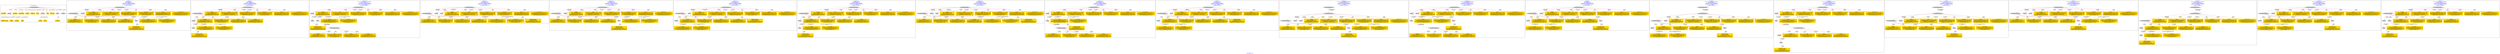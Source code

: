 digraph n0 {
fontcolor="blue"
remincross="true"
label="s28-wildlife-art.csv"
subgraph cluster_0 {
label="1-correct model"
n2[style="filled",color="white",fillcolor="lightgray",label="CulturalHeritageObject1"];
n3[shape="plaintext",style="filled",fillcolor="gold",label="Create Date"];
n4[style="filled",color="white",fillcolor="lightgray",label="Person1"];
n5[shape="plaintext",style="filled",fillcolor="gold",label="Description"];
n6[shape="plaintext",style="filled",fillcolor="gold",label="Measurements"];
n7[shape="plaintext",style="filled",fillcolor="gold",label="Materials"];
n8[shape="plaintext",style="filled",fillcolor="gold",label="Credit Line"];
n9[shape="plaintext",style="filled",fillcolor="gold",label="Owner"];
n10[style="filled",color="white",fillcolor="lightgray",label="Concept1"];
n11[shape="plaintext",style="filled",fillcolor="gold",label="Title"];
n12[shape="plaintext",style="filled",fillcolor="gold",label="ID Number"];
n13[style="filled",color="white",fillcolor="lightgray",label="Place1"];
n14[style="filled",color="white",fillcolor="lightgray",label="Concept2"];
n15[shape="plaintext",style="filled",fillcolor="gold",label="Maker Bio Country"];
n16[shape="plaintext",style="filled",fillcolor="gold",label="birthDate"];
n17[shape="plaintext",style="filled",fillcolor="gold",label="deathDate"];
n18[shape="plaintext",style="filled",fillcolor="gold",label="Maker"];
n19[shape="plaintext",style="filled",fillcolor="gold",label="Place Made"];
n20[shape="plaintext",style="filled",fillcolor="gold",label="Category"];
n21[shape="plaintext",style="filled",fillcolor="gold",label="Option1"];
}
subgraph cluster_1 {
label="candidate 0\nlink coherence:1.0\nnode coherence:1.0\nconfidence:0.3896880730464944\nmapping score:0.5786139730667802\ncost:15.99977\n-precision:0.25-recall:0.21"
n23[style="filled",color="white",fillcolor="lightgray",label="CulturalHeritageObject1"];
n24[style="filled",color="white",fillcolor="lightgray",label="CulturalHeritageObject2"];
n25[style="filled",color="white",fillcolor="lightgray",label="Person1"];
n26[style="filled",color="white",fillcolor="lightgray",label="Place1"];
n27[shape="plaintext",style="filled",fillcolor="gold",label="Option1\n[CulturalHeritageObject,title,0.304]\n[CulturalHeritageObject,description,0.27]\n[Person,countryAssociatedWithThePerson,0.263]\n[Person,nameOfThePerson,0.163]"];
n28[shape="plaintext",style="filled",fillcolor="gold",label="birthDate\n[Person,dateOfBirth,0.329]\n[Person,dateOfDeath,0.31]\n[CulturalHeritageObject,created,0.305]\n[CulturalHeritageObject,title,0.056]"];
n29[shape="plaintext",style="filled",fillcolor="gold",label="Owner\n[CulturalHeritageObject,provenance,0.468]\n[CulturalHeritageObject,rightsHolder,0.282]\n[WebResource,classLink,0.139]\n[CulturalHeritageObject,accessionNumber,0.111]"];
n30[shape="plaintext",style="filled",fillcolor="gold",label="Credit Line\n[CulturalHeritageObject,provenance,0.554]\n[CulturalHeritageObject,rightsHolder,0.181]\n[CulturalHeritageObject,description,0.14]\n[WebResource,classLink,0.126]"];
n31[shape="plaintext",style="filled",fillcolor="gold",label="deathDate\n[Person,dateOfDeath,0.451]\n[CulturalHeritageObject,created,0.435]\n[CulturalHeritageObject,title,0.071]\n[CulturalHeritageObject,provenance,0.043]"];
n32[shape="plaintext",style="filled",fillcolor="gold",label="Title\n[CulturalHeritageObject,description,0.35]\n[CulturalHeritageObject,title,0.271]\n[Person,biographicalInformation,0.19]\n[Concept,prefLabel,0.189]"];
n33[shape="plaintext",style="filled",fillcolor="gold",label="Description\n[CulturalHeritageObject,description,0.434]\n[CulturalHeritageObject,title,0.286]\n[Person,biographicalInformation,0.216]\n[Concept,prefLabel,0.064]"];
n34[shape="plaintext",style="filled",fillcolor="gold",label="Materials\n[CulturalHeritageObject,medium,0.769]\n[Person,biographicalInformation,0.091]\n[CulturalHeritageObject,description,0.085]\n[CulturalHeritageObject,extent,0.055]"];
n35[shape="plaintext",style="filled",fillcolor="gold",label="Measurements\n[CulturalHeritageObject,extent,0.549]\n[CulturalHeritageObject,accessionNumber,0.223]\n[CulturalHeritageObject,description,0.126]\n[CulturalHeritageObject,title,0.102]"];
n36[shape="plaintext",style="filled",fillcolor="gold",label="Maker\n[Person,nameOfThePerson,0.434]\n[CulturalHeritageObject,provenance,0.229]\n[CulturalHeritageObject,description,0.189]\n[CulturalHeritageObject,title,0.148]"];
n37[shape="plaintext",style="filled",fillcolor="gold",label="Maker Bio Country\n[Place,label,0.649]\n[Concept,prefLabel,0.159]\n[CulturalHeritageObject,provenance,0.108]\n[Person,biographicalInformation,0.084]"];
n38[shape="plaintext",style="filled",fillcolor="gold",label="Place Made\n[Person,biographicalInformation,0.357]\n[Person,countryAssociatedWithThePerson,0.29]\n[CulturalHeritageObject,title,0.178]\n[Concept,prefLabel,0.175]"];
n39[shape="plaintext",style="filled",fillcolor="gold",label="Category\n[Concept,prefLabel,0.486]\n[Person,biographicalInformation,0.25]\n[CulturalHeritageObject,description,0.167]\n[CulturalHeritageObject,medium,0.097]"];
}
subgraph cluster_2 {
label="candidate 1\nlink coherence:1.0\nnode coherence:1.0\nconfidence:0.3896880730464944\nmapping score:0.5786139730667802\ncost:15.99997\n-precision:0.19-recall:0.16"
n41[style="filled",color="white",fillcolor="lightgray",label="CulturalHeritageObject1"];
n42[style="filled",color="white",fillcolor="lightgray",label="CulturalHeritageObject2"];
n43[style="filled",color="white",fillcolor="lightgray",label="Person2"];
n44[style="filled",color="white",fillcolor="lightgray",label="Place3"];
n45[shape="plaintext",style="filled",fillcolor="gold",label="birthDate\n[Person,dateOfBirth,0.329]\n[Person,dateOfDeath,0.31]\n[CulturalHeritageObject,created,0.305]\n[CulturalHeritageObject,title,0.056]"];
n46[shape="plaintext",style="filled",fillcolor="gold",label="Owner\n[CulturalHeritageObject,provenance,0.468]\n[CulturalHeritageObject,rightsHolder,0.282]\n[WebResource,classLink,0.139]\n[CulturalHeritageObject,accessionNumber,0.111]"];
n47[shape="plaintext",style="filled",fillcolor="gold",label="Credit Line\n[CulturalHeritageObject,provenance,0.554]\n[CulturalHeritageObject,rightsHolder,0.181]\n[CulturalHeritageObject,description,0.14]\n[WebResource,classLink,0.126]"];
n48[shape="plaintext",style="filled",fillcolor="gold",label="Option1\n[CulturalHeritageObject,title,0.304]\n[CulturalHeritageObject,description,0.27]\n[Person,countryAssociatedWithThePerson,0.263]\n[Person,nameOfThePerson,0.163]"];
n49[shape="plaintext",style="filled",fillcolor="gold",label="deathDate\n[Person,dateOfDeath,0.451]\n[CulturalHeritageObject,created,0.435]\n[CulturalHeritageObject,title,0.071]\n[CulturalHeritageObject,provenance,0.043]"];
n50[shape="plaintext",style="filled",fillcolor="gold",label="Title\n[CulturalHeritageObject,description,0.35]\n[CulturalHeritageObject,title,0.271]\n[Person,biographicalInformation,0.19]\n[Concept,prefLabel,0.189]"];
n51[shape="plaintext",style="filled",fillcolor="gold",label="Maker Bio Country\n[Place,label,0.649]\n[Concept,prefLabel,0.159]\n[CulturalHeritageObject,provenance,0.108]\n[Person,biographicalInformation,0.084]"];
n52[shape="plaintext",style="filled",fillcolor="gold",label="Description\n[CulturalHeritageObject,description,0.434]\n[CulturalHeritageObject,title,0.286]\n[Person,biographicalInformation,0.216]\n[Concept,prefLabel,0.064]"];
n53[shape="plaintext",style="filled",fillcolor="gold",label="Materials\n[CulturalHeritageObject,medium,0.769]\n[Person,biographicalInformation,0.091]\n[CulturalHeritageObject,description,0.085]\n[CulturalHeritageObject,extent,0.055]"];
n54[shape="plaintext",style="filled",fillcolor="gold",label="Measurements\n[CulturalHeritageObject,extent,0.549]\n[CulturalHeritageObject,accessionNumber,0.223]\n[CulturalHeritageObject,description,0.126]\n[CulturalHeritageObject,title,0.102]"];
n55[shape="plaintext",style="filled",fillcolor="gold",label="Maker\n[Person,nameOfThePerson,0.434]\n[CulturalHeritageObject,provenance,0.229]\n[CulturalHeritageObject,description,0.189]\n[CulturalHeritageObject,title,0.148]"];
n56[shape="plaintext",style="filled",fillcolor="gold",label="Place Made\n[Person,biographicalInformation,0.357]\n[Person,countryAssociatedWithThePerson,0.29]\n[CulturalHeritageObject,title,0.178]\n[Concept,prefLabel,0.175]"];
n57[shape="plaintext",style="filled",fillcolor="gold",label="Category\n[Concept,prefLabel,0.486]\n[Person,biographicalInformation,0.25]\n[CulturalHeritageObject,description,0.167]\n[CulturalHeritageObject,medium,0.097]"];
}
subgraph cluster_3 {
label="candidate 10\nlink coherence:0.9411764705882353\nnode coherence:1.0\nconfidence:0.3896880730464944\nmapping score:0.5786139730667802\ncost:116.009802\n-precision:0.24-recall:0.21"
n59[style="filled",color="white",fillcolor="lightgray",label="CulturalHeritageObject1"];
n60[style="filled",color="white",fillcolor="lightgray",label="Person1"];
n61[style="filled",color="white",fillcolor="lightgray",label="Place1"];
n62[style="filled",color="white",fillcolor="lightgray",label="Place2"];
n63[style="filled",color="white",fillcolor="lightgray",label="CulturalHeritageObject2"];
n64[shape="plaintext",style="filled",fillcolor="gold",label="Option1\n[CulturalHeritageObject,title,0.304]\n[CulturalHeritageObject,description,0.27]\n[Person,countryAssociatedWithThePerson,0.263]\n[Person,nameOfThePerson,0.163]"];
n65[shape="plaintext",style="filled",fillcolor="gold",label="birthDate\n[Person,dateOfBirth,0.329]\n[Person,dateOfDeath,0.31]\n[CulturalHeritageObject,created,0.305]\n[CulturalHeritageObject,title,0.056]"];
n66[shape="plaintext",style="filled",fillcolor="gold",label="Owner\n[CulturalHeritageObject,provenance,0.468]\n[CulturalHeritageObject,rightsHolder,0.282]\n[WebResource,classLink,0.139]\n[CulturalHeritageObject,accessionNumber,0.111]"];
n67[shape="plaintext",style="filled",fillcolor="gold",label="Credit Line\n[CulturalHeritageObject,provenance,0.554]\n[CulturalHeritageObject,rightsHolder,0.181]\n[CulturalHeritageObject,description,0.14]\n[WebResource,classLink,0.126]"];
n68[shape="plaintext",style="filled",fillcolor="gold",label="deathDate\n[Person,dateOfDeath,0.451]\n[CulturalHeritageObject,created,0.435]\n[CulturalHeritageObject,title,0.071]\n[CulturalHeritageObject,provenance,0.043]"];
n69[shape="plaintext",style="filled",fillcolor="gold",label="Title\n[CulturalHeritageObject,description,0.35]\n[CulturalHeritageObject,title,0.271]\n[Person,biographicalInformation,0.19]\n[Concept,prefLabel,0.189]"];
n70[shape="plaintext",style="filled",fillcolor="gold",label="Description\n[CulturalHeritageObject,description,0.434]\n[CulturalHeritageObject,title,0.286]\n[Person,biographicalInformation,0.216]\n[Concept,prefLabel,0.064]"];
n71[shape="plaintext",style="filled",fillcolor="gold",label="Materials\n[CulturalHeritageObject,medium,0.769]\n[Person,biographicalInformation,0.091]\n[CulturalHeritageObject,description,0.085]\n[CulturalHeritageObject,extent,0.055]"];
n72[shape="plaintext",style="filled",fillcolor="gold",label="Measurements\n[CulturalHeritageObject,extent,0.549]\n[CulturalHeritageObject,accessionNumber,0.223]\n[CulturalHeritageObject,description,0.126]\n[CulturalHeritageObject,title,0.102]"];
n73[shape="plaintext",style="filled",fillcolor="gold",label="Maker\n[Person,nameOfThePerson,0.434]\n[CulturalHeritageObject,provenance,0.229]\n[CulturalHeritageObject,description,0.189]\n[CulturalHeritageObject,title,0.148]"];
n74[shape="plaintext",style="filled",fillcolor="gold",label="Maker Bio Country\n[Place,label,0.649]\n[Concept,prefLabel,0.159]\n[CulturalHeritageObject,provenance,0.108]\n[Person,biographicalInformation,0.084]"];
n75[shape="plaintext",style="filled",fillcolor="gold",label="Place Made\n[Person,biographicalInformation,0.357]\n[Person,countryAssociatedWithThePerson,0.29]\n[CulturalHeritageObject,title,0.178]\n[Concept,prefLabel,0.175]"];
n76[shape="plaintext",style="filled",fillcolor="gold",label="Category\n[Concept,prefLabel,0.486]\n[Person,biographicalInformation,0.25]\n[CulturalHeritageObject,description,0.167]\n[CulturalHeritageObject,medium,0.097]"];
}
subgraph cluster_4 {
label="candidate 11\nlink coherence:0.9375\nnode coherence:1.0\nconfidence:0.3896880730464944\nmapping score:0.5786139730667802\ncost:15.99977\n-precision:0.31-recall:0.26"
n78[style="filled",color="white",fillcolor="lightgray",label="CulturalHeritageObject1"];
n79[style="filled",color="white",fillcolor="lightgray",label="CulturalHeritageObject2"];
n80[style="filled",color="white",fillcolor="lightgray",label="Person1"];
n81[style="filled",color="white",fillcolor="lightgray",label="Place1"];
n82[shape="plaintext",style="filled",fillcolor="gold",label="Option1\n[CulturalHeritageObject,title,0.304]\n[CulturalHeritageObject,description,0.27]\n[Person,countryAssociatedWithThePerson,0.263]\n[Person,nameOfThePerson,0.163]"];
n83[shape="plaintext",style="filled",fillcolor="gold",label="birthDate\n[Person,dateOfBirth,0.329]\n[Person,dateOfDeath,0.31]\n[CulturalHeritageObject,created,0.305]\n[CulturalHeritageObject,title,0.056]"];
n84[shape="plaintext",style="filled",fillcolor="gold",label="Owner\n[CulturalHeritageObject,provenance,0.468]\n[CulturalHeritageObject,rightsHolder,0.282]\n[WebResource,classLink,0.139]\n[CulturalHeritageObject,accessionNumber,0.111]"];
n85[shape="plaintext",style="filled",fillcolor="gold",label="Credit Line\n[CulturalHeritageObject,provenance,0.554]\n[CulturalHeritageObject,rightsHolder,0.181]\n[CulturalHeritageObject,description,0.14]\n[WebResource,classLink,0.126]"];
n86[shape="plaintext",style="filled",fillcolor="gold",label="deathDate\n[Person,dateOfDeath,0.451]\n[CulturalHeritageObject,created,0.435]\n[CulturalHeritageObject,title,0.071]\n[CulturalHeritageObject,provenance,0.043]"];
n87[shape="plaintext",style="filled",fillcolor="gold",label="Title\n[CulturalHeritageObject,description,0.35]\n[CulturalHeritageObject,title,0.271]\n[Person,biographicalInformation,0.19]\n[Concept,prefLabel,0.189]"];
n88[shape="plaintext",style="filled",fillcolor="gold",label="Description\n[CulturalHeritageObject,description,0.434]\n[CulturalHeritageObject,title,0.286]\n[Person,biographicalInformation,0.216]\n[Concept,prefLabel,0.064]"];
n89[shape="plaintext",style="filled",fillcolor="gold",label="Materials\n[CulturalHeritageObject,medium,0.769]\n[Person,biographicalInformation,0.091]\n[CulturalHeritageObject,description,0.085]\n[CulturalHeritageObject,extent,0.055]"];
n90[shape="plaintext",style="filled",fillcolor="gold",label="Measurements\n[CulturalHeritageObject,extent,0.549]\n[CulturalHeritageObject,accessionNumber,0.223]\n[CulturalHeritageObject,description,0.126]\n[CulturalHeritageObject,title,0.102]"];
n91[shape="plaintext",style="filled",fillcolor="gold",label="Maker\n[Person,nameOfThePerson,0.434]\n[CulturalHeritageObject,provenance,0.229]\n[CulturalHeritageObject,description,0.189]\n[CulturalHeritageObject,title,0.148]"];
n92[shape="plaintext",style="filled",fillcolor="gold",label="Maker Bio Country\n[Place,label,0.649]\n[Concept,prefLabel,0.159]\n[CulturalHeritageObject,provenance,0.108]\n[Person,biographicalInformation,0.084]"];
n93[shape="plaintext",style="filled",fillcolor="gold",label="Place Made\n[Person,biographicalInformation,0.357]\n[Person,countryAssociatedWithThePerson,0.29]\n[CulturalHeritageObject,title,0.178]\n[Concept,prefLabel,0.175]"];
n94[shape="plaintext",style="filled",fillcolor="gold",label="Category\n[Concept,prefLabel,0.486]\n[Person,biographicalInformation,0.25]\n[CulturalHeritageObject,description,0.167]\n[CulturalHeritageObject,medium,0.097]"];
}
subgraph cluster_5 {
label="candidate 12\nlink coherence:0.9375\nnode coherence:1.0\nconfidence:0.3896880730464944\nmapping score:0.5786139730667802\ncost:15.99996\n-precision:0.19-recall:0.16"
n96[style="filled",color="white",fillcolor="lightgray",label="CulturalHeritageObject1"];
n97[style="filled",color="white",fillcolor="lightgray",label="CulturalHeritageObject2"];
n98[style="filled",color="white",fillcolor="lightgray",label="Person2"];
n99[style="filled",color="white",fillcolor="lightgray",label="Place3"];
n100[shape="plaintext",style="filled",fillcolor="gold",label="birthDate\n[Person,dateOfBirth,0.329]\n[Person,dateOfDeath,0.31]\n[CulturalHeritageObject,created,0.305]\n[CulturalHeritageObject,title,0.056]"];
n101[shape="plaintext",style="filled",fillcolor="gold",label="Owner\n[CulturalHeritageObject,provenance,0.468]\n[CulturalHeritageObject,rightsHolder,0.282]\n[WebResource,classLink,0.139]\n[CulturalHeritageObject,accessionNumber,0.111]"];
n102[shape="plaintext",style="filled",fillcolor="gold",label="Credit Line\n[CulturalHeritageObject,provenance,0.554]\n[CulturalHeritageObject,rightsHolder,0.181]\n[CulturalHeritageObject,description,0.14]\n[WebResource,classLink,0.126]"];
n103[shape="plaintext",style="filled",fillcolor="gold",label="Option1\n[CulturalHeritageObject,title,0.304]\n[CulturalHeritageObject,description,0.27]\n[Person,countryAssociatedWithThePerson,0.263]\n[Person,nameOfThePerson,0.163]"];
n104[shape="plaintext",style="filled",fillcolor="gold",label="deathDate\n[Person,dateOfDeath,0.451]\n[CulturalHeritageObject,created,0.435]\n[CulturalHeritageObject,title,0.071]\n[CulturalHeritageObject,provenance,0.043]"];
n105[shape="plaintext",style="filled",fillcolor="gold",label="Title\n[CulturalHeritageObject,description,0.35]\n[CulturalHeritageObject,title,0.271]\n[Person,biographicalInformation,0.19]\n[Concept,prefLabel,0.189]"];
n106[shape="plaintext",style="filled",fillcolor="gold",label="Maker Bio Country\n[Place,label,0.649]\n[Concept,prefLabel,0.159]\n[CulturalHeritageObject,provenance,0.108]\n[Person,biographicalInformation,0.084]"];
n107[shape="plaintext",style="filled",fillcolor="gold",label="Description\n[CulturalHeritageObject,description,0.434]\n[CulturalHeritageObject,title,0.286]\n[Person,biographicalInformation,0.216]\n[Concept,prefLabel,0.064]"];
n108[shape="plaintext",style="filled",fillcolor="gold",label="Materials\n[CulturalHeritageObject,medium,0.769]\n[Person,biographicalInformation,0.091]\n[CulturalHeritageObject,description,0.085]\n[CulturalHeritageObject,extent,0.055]"];
n109[shape="plaintext",style="filled",fillcolor="gold",label="Measurements\n[CulturalHeritageObject,extent,0.549]\n[CulturalHeritageObject,accessionNumber,0.223]\n[CulturalHeritageObject,description,0.126]\n[CulturalHeritageObject,title,0.102]"];
n110[shape="plaintext",style="filled",fillcolor="gold",label="Maker\n[Person,nameOfThePerson,0.434]\n[CulturalHeritageObject,provenance,0.229]\n[CulturalHeritageObject,description,0.189]\n[CulturalHeritageObject,title,0.148]"];
n111[shape="plaintext",style="filled",fillcolor="gold",label="Place Made\n[Person,biographicalInformation,0.357]\n[Person,countryAssociatedWithThePerson,0.29]\n[CulturalHeritageObject,title,0.178]\n[Concept,prefLabel,0.175]"];
n112[shape="plaintext",style="filled",fillcolor="gold",label="Category\n[Concept,prefLabel,0.486]\n[Person,biographicalInformation,0.25]\n[CulturalHeritageObject,description,0.167]\n[CulturalHeritageObject,medium,0.097]"];
}
subgraph cluster_6 {
label="candidate 13\nlink coherence:0.9375\nnode coherence:1.0\nconfidence:0.3896880730464944\nmapping score:0.5786139730667802\ncost:15.99997\n-precision:0.25-recall:0.21"
n114[style="filled",color="white",fillcolor="lightgray",label="CulturalHeritageObject1"];
n115[style="filled",color="white",fillcolor="lightgray",label="CulturalHeritageObject2"];
n116[style="filled",color="white",fillcolor="lightgray",label="Place1"];
n117[style="filled",color="white",fillcolor="lightgray",label="Person2"];
n118[shape="plaintext",style="filled",fillcolor="gold",label="birthDate\n[Person,dateOfBirth,0.329]\n[Person,dateOfDeath,0.31]\n[CulturalHeritageObject,created,0.305]\n[CulturalHeritageObject,title,0.056]"];
n119[shape="plaintext",style="filled",fillcolor="gold",label="Owner\n[CulturalHeritageObject,provenance,0.468]\n[CulturalHeritageObject,rightsHolder,0.282]\n[WebResource,classLink,0.139]\n[CulturalHeritageObject,accessionNumber,0.111]"];
n120[shape="plaintext",style="filled",fillcolor="gold",label="Credit Line\n[CulturalHeritageObject,provenance,0.554]\n[CulturalHeritageObject,rightsHolder,0.181]\n[CulturalHeritageObject,description,0.14]\n[WebResource,classLink,0.126]"];
n121[shape="plaintext",style="filled",fillcolor="gold",label="Option1\n[CulturalHeritageObject,title,0.304]\n[CulturalHeritageObject,description,0.27]\n[Person,countryAssociatedWithThePerson,0.263]\n[Person,nameOfThePerson,0.163]"];
n122[shape="plaintext",style="filled",fillcolor="gold",label="deathDate\n[Person,dateOfDeath,0.451]\n[CulturalHeritageObject,created,0.435]\n[CulturalHeritageObject,title,0.071]\n[CulturalHeritageObject,provenance,0.043]"];
n123[shape="plaintext",style="filled",fillcolor="gold",label="Title\n[CulturalHeritageObject,description,0.35]\n[CulturalHeritageObject,title,0.271]\n[Person,biographicalInformation,0.19]\n[Concept,prefLabel,0.189]"];
n124[shape="plaintext",style="filled",fillcolor="gold",label="Description\n[CulturalHeritageObject,description,0.434]\n[CulturalHeritageObject,title,0.286]\n[Person,biographicalInformation,0.216]\n[Concept,prefLabel,0.064]"];
n125[shape="plaintext",style="filled",fillcolor="gold",label="Materials\n[CulturalHeritageObject,medium,0.769]\n[Person,biographicalInformation,0.091]\n[CulturalHeritageObject,description,0.085]\n[CulturalHeritageObject,extent,0.055]"];
n126[shape="plaintext",style="filled",fillcolor="gold",label="Measurements\n[CulturalHeritageObject,extent,0.549]\n[CulturalHeritageObject,accessionNumber,0.223]\n[CulturalHeritageObject,description,0.126]\n[CulturalHeritageObject,title,0.102]"];
n127[shape="plaintext",style="filled",fillcolor="gold",label="Maker\n[Person,nameOfThePerson,0.434]\n[CulturalHeritageObject,provenance,0.229]\n[CulturalHeritageObject,description,0.189]\n[CulturalHeritageObject,title,0.148]"];
n128[shape="plaintext",style="filled",fillcolor="gold",label="Maker Bio Country\n[Place,label,0.649]\n[Concept,prefLabel,0.159]\n[CulturalHeritageObject,provenance,0.108]\n[Person,biographicalInformation,0.084]"];
n129[shape="plaintext",style="filled",fillcolor="gold",label="Place Made\n[Person,biographicalInformation,0.357]\n[Person,countryAssociatedWithThePerson,0.29]\n[CulturalHeritageObject,title,0.178]\n[Concept,prefLabel,0.175]"];
n130[shape="plaintext",style="filled",fillcolor="gold",label="Category\n[Concept,prefLabel,0.486]\n[Person,biographicalInformation,0.25]\n[CulturalHeritageObject,description,0.167]\n[CulturalHeritageObject,medium,0.097]"];
}
subgraph cluster_7 {
label="candidate 14\nlink coherence:0.9375\nnode coherence:1.0\nconfidence:0.3896880730464944\nmapping score:0.5786139730667802\ncost:114.99997\n-precision:0.19-recall:0.16"
n132[style="filled",color="white",fillcolor="lightgray",label="CulturalHeritageObject1"];
n133[style="filled",color="white",fillcolor="lightgray",label="CulturalHeritageObject2"];
n134[style="filled",color="white",fillcolor="lightgray",label="Person1"];
n135[style="filled",color="white",fillcolor="lightgray",label="Place1"];
n136[shape="plaintext",style="filled",fillcolor="gold",label="Option1\n[CulturalHeritageObject,title,0.304]\n[CulturalHeritageObject,description,0.27]\n[Person,countryAssociatedWithThePerson,0.263]\n[Person,nameOfThePerson,0.163]"];
n137[shape="plaintext",style="filled",fillcolor="gold",label="birthDate\n[Person,dateOfBirth,0.329]\n[Person,dateOfDeath,0.31]\n[CulturalHeritageObject,created,0.305]\n[CulturalHeritageObject,title,0.056]"];
n138[shape="plaintext",style="filled",fillcolor="gold",label="Owner\n[CulturalHeritageObject,provenance,0.468]\n[CulturalHeritageObject,rightsHolder,0.282]\n[WebResource,classLink,0.139]\n[CulturalHeritageObject,accessionNumber,0.111]"];
n139[shape="plaintext",style="filled",fillcolor="gold",label="Credit Line\n[CulturalHeritageObject,provenance,0.554]\n[CulturalHeritageObject,rightsHolder,0.181]\n[CulturalHeritageObject,description,0.14]\n[WebResource,classLink,0.126]"];
n140[shape="plaintext",style="filled",fillcolor="gold",label="deathDate\n[Person,dateOfDeath,0.451]\n[CulturalHeritageObject,created,0.435]\n[CulturalHeritageObject,title,0.071]\n[CulturalHeritageObject,provenance,0.043]"];
n141[shape="plaintext",style="filled",fillcolor="gold",label="Title\n[CulturalHeritageObject,description,0.35]\n[CulturalHeritageObject,title,0.271]\n[Person,biographicalInformation,0.19]\n[Concept,prefLabel,0.189]"];
n142[shape="plaintext",style="filled",fillcolor="gold",label="Description\n[CulturalHeritageObject,description,0.434]\n[CulturalHeritageObject,title,0.286]\n[Person,biographicalInformation,0.216]\n[Concept,prefLabel,0.064]"];
n143[shape="plaintext",style="filled",fillcolor="gold",label="Materials\n[CulturalHeritageObject,medium,0.769]\n[Person,biographicalInformation,0.091]\n[CulturalHeritageObject,description,0.085]\n[CulturalHeritageObject,extent,0.055]"];
n144[shape="plaintext",style="filled",fillcolor="gold",label="Measurements\n[CulturalHeritageObject,extent,0.549]\n[CulturalHeritageObject,accessionNumber,0.223]\n[CulturalHeritageObject,description,0.126]\n[CulturalHeritageObject,title,0.102]"];
n145[shape="plaintext",style="filled",fillcolor="gold",label="Maker\n[Person,nameOfThePerson,0.434]\n[CulturalHeritageObject,provenance,0.229]\n[CulturalHeritageObject,description,0.189]\n[CulturalHeritageObject,title,0.148]"];
n146[shape="plaintext",style="filled",fillcolor="gold",label="Maker Bio Country\n[Place,label,0.649]\n[Concept,prefLabel,0.159]\n[CulturalHeritageObject,provenance,0.108]\n[Person,biographicalInformation,0.084]"];
n147[shape="plaintext",style="filled",fillcolor="gold",label="Place Made\n[Person,biographicalInformation,0.357]\n[Person,countryAssociatedWithThePerson,0.29]\n[CulturalHeritageObject,title,0.178]\n[Concept,prefLabel,0.175]"];
n148[shape="plaintext",style="filled",fillcolor="gold",label="Category\n[Concept,prefLabel,0.486]\n[Person,biographicalInformation,0.25]\n[CulturalHeritageObject,description,0.167]\n[CulturalHeritageObject,medium,0.097]"];
}
subgraph cluster_8 {
label="candidate 15\nlink coherence:0.9375\nnode coherence:1.0\nconfidence:0.3896880730464944\nmapping score:0.5786139730667802\ncost:115.009772\n-precision:0.25-recall:0.21"
n150[style="filled",color="white",fillcolor="lightgray",label="CulturalHeritageObject1"];
n151[style="filled",color="white",fillcolor="lightgray",label="CulturalHeritageObject2"];
n152[style="filled",color="white",fillcolor="lightgray",label="Person1"];
n153[style="filled",color="white",fillcolor="lightgray",label="Place2"];
n154[shape="plaintext",style="filled",fillcolor="gold",label="Option1\n[CulturalHeritageObject,title,0.304]\n[CulturalHeritageObject,description,0.27]\n[Person,countryAssociatedWithThePerson,0.263]\n[Person,nameOfThePerson,0.163]"];
n155[shape="plaintext",style="filled",fillcolor="gold",label="birthDate\n[Person,dateOfBirth,0.329]\n[Person,dateOfDeath,0.31]\n[CulturalHeritageObject,created,0.305]\n[CulturalHeritageObject,title,0.056]"];
n156[shape="plaintext",style="filled",fillcolor="gold",label="Owner\n[CulturalHeritageObject,provenance,0.468]\n[CulturalHeritageObject,rightsHolder,0.282]\n[WebResource,classLink,0.139]\n[CulturalHeritageObject,accessionNumber,0.111]"];
n157[shape="plaintext",style="filled",fillcolor="gold",label="Credit Line\n[CulturalHeritageObject,provenance,0.554]\n[CulturalHeritageObject,rightsHolder,0.181]\n[CulturalHeritageObject,description,0.14]\n[WebResource,classLink,0.126]"];
n158[shape="plaintext",style="filled",fillcolor="gold",label="deathDate\n[Person,dateOfDeath,0.451]\n[CulturalHeritageObject,created,0.435]\n[CulturalHeritageObject,title,0.071]\n[CulturalHeritageObject,provenance,0.043]"];
n159[shape="plaintext",style="filled",fillcolor="gold",label="Title\n[CulturalHeritageObject,description,0.35]\n[CulturalHeritageObject,title,0.271]\n[Person,biographicalInformation,0.19]\n[Concept,prefLabel,0.189]"];
n160[shape="plaintext",style="filled",fillcolor="gold",label="Maker Bio Country\n[Place,label,0.649]\n[Concept,prefLabel,0.159]\n[CulturalHeritageObject,provenance,0.108]\n[Person,biographicalInformation,0.084]"];
n161[shape="plaintext",style="filled",fillcolor="gold",label="Description\n[CulturalHeritageObject,description,0.434]\n[CulturalHeritageObject,title,0.286]\n[Person,biographicalInformation,0.216]\n[Concept,prefLabel,0.064]"];
n162[shape="plaintext",style="filled",fillcolor="gold",label="Materials\n[CulturalHeritageObject,medium,0.769]\n[Person,biographicalInformation,0.091]\n[CulturalHeritageObject,description,0.085]\n[CulturalHeritageObject,extent,0.055]"];
n163[shape="plaintext",style="filled",fillcolor="gold",label="Measurements\n[CulturalHeritageObject,extent,0.549]\n[CulturalHeritageObject,accessionNumber,0.223]\n[CulturalHeritageObject,description,0.126]\n[CulturalHeritageObject,title,0.102]"];
n164[shape="plaintext",style="filled",fillcolor="gold",label="Maker\n[Person,nameOfThePerson,0.434]\n[CulturalHeritageObject,provenance,0.229]\n[CulturalHeritageObject,description,0.189]\n[CulturalHeritageObject,title,0.148]"];
n165[shape="plaintext",style="filled",fillcolor="gold",label="Place Made\n[Person,biographicalInformation,0.357]\n[Person,countryAssociatedWithThePerson,0.29]\n[CulturalHeritageObject,title,0.178]\n[Concept,prefLabel,0.175]"];
n166[shape="plaintext",style="filled",fillcolor="gold",label="Category\n[Concept,prefLabel,0.486]\n[Person,biographicalInformation,0.25]\n[CulturalHeritageObject,description,0.167]\n[CulturalHeritageObject,medium,0.097]"];
}
subgraph cluster_9 {
label="candidate 16\nlink coherence:0.9375\nnode coherence:1.0\nconfidence:0.3896880730464944\nmapping score:0.5786139730667802\ncost:115.009802\n-precision:0.25-recall:0.21"
n168[style="filled",color="white",fillcolor="lightgray",label="CulturalHeritageObject1"];
n169[style="filled",color="white",fillcolor="lightgray",label="Person1"];
n170[style="filled",color="white",fillcolor="lightgray",label="Place2"];
n171[style="filled",color="white",fillcolor="lightgray",label="CulturalHeritageObject2"];
n172[shape="plaintext",style="filled",fillcolor="gold",label="Option1\n[CulturalHeritageObject,title,0.304]\n[CulturalHeritageObject,description,0.27]\n[Person,countryAssociatedWithThePerson,0.263]\n[Person,nameOfThePerson,0.163]"];
n173[shape="plaintext",style="filled",fillcolor="gold",label="birthDate\n[Person,dateOfBirth,0.329]\n[Person,dateOfDeath,0.31]\n[CulturalHeritageObject,created,0.305]\n[CulturalHeritageObject,title,0.056]"];
n174[shape="plaintext",style="filled",fillcolor="gold",label="Owner\n[CulturalHeritageObject,provenance,0.468]\n[CulturalHeritageObject,rightsHolder,0.282]\n[WebResource,classLink,0.139]\n[CulturalHeritageObject,accessionNumber,0.111]"];
n175[shape="plaintext",style="filled",fillcolor="gold",label="Credit Line\n[CulturalHeritageObject,provenance,0.554]\n[CulturalHeritageObject,rightsHolder,0.181]\n[CulturalHeritageObject,description,0.14]\n[WebResource,classLink,0.126]"];
n176[shape="plaintext",style="filled",fillcolor="gold",label="deathDate\n[Person,dateOfDeath,0.451]\n[CulturalHeritageObject,created,0.435]\n[CulturalHeritageObject,title,0.071]\n[CulturalHeritageObject,provenance,0.043]"];
n177[shape="plaintext",style="filled",fillcolor="gold",label="Title\n[CulturalHeritageObject,description,0.35]\n[CulturalHeritageObject,title,0.271]\n[Person,biographicalInformation,0.19]\n[Concept,prefLabel,0.189]"];
n178[shape="plaintext",style="filled",fillcolor="gold",label="Maker Bio Country\n[Place,label,0.649]\n[Concept,prefLabel,0.159]\n[CulturalHeritageObject,provenance,0.108]\n[Person,biographicalInformation,0.084]"];
n179[shape="plaintext",style="filled",fillcolor="gold",label="Description\n[CulturalHeritageObject,description,0.434]\n[CulturalHeritageObject,title,0.286]\n[Person,biographicalInformation,0.216]\n[Concept,prefLabel,0.064]"];
n180[shape="plaintext",style="filled",fillcolor="gold",label="Materials\n[CulturalHeritageObject,medium,0.769]\n[Person,biographicalInformation,0.091]\n[CulturalHeritageObject,description,0.085]\n[CulturalHeritageObject,extent,0.055]"];
n181[shape="plaintext",style="filled",fillcolor="gold",label="Measurements\n[CulturalHeritageObject,extent,0.549]\n[CulturalHeritageObject,accessionNumber,0.223]\n[CulturalHeritageObject,description,0.126]\n[CulturalHeritageObject,title,0.102]"];
n182[shape="plaintext",style="filled",fillcolor="gold",label="Maker\n[Person,nameOfThePerson,0.434]\n[CulturalHeritageObject,provenance,0.229]\n[CulturalHeritageObject,description,0.189]\n[CulturalHeritageObject,title,0.148]"];
n183[shape="plaintext",style="filled",fillcolor="gold",label="Place Made\n[Person,biographicalInformation,0.357]\n[Person,countryAssociatedWithThePerson,0.29]\n[CulturalHeritageObject,title,0.178]\n[Concept,prefLabel,0.175]"];
n184[shape="plaintext",style="filled",fillcolor="gold",label="Category\n[Concept,prefLabel,0.486]\n[Person,biographicalInformation,0.25]\n[CulturalHeritageObject,description,0.167]\n[CulturalHeritageObject,medium,0.097]"];
}
subgraph cluster_10 {
label="candidate 17\nlink coherence:0.9375\nnode coherence:1.0\nconfidence:0.3896880730464944\nmapping score:0.5786139730667802\ncost:115.009972\n-precision:0.19-recall:0.16"
n186[style="filled",color="white",fillcolor="lightgray",label="CulturalHeritageObject1"];
n187[style="filled",color="white",fillcolor="lightgray",label="CulturalHeritageObject2"];
n188[style="filled",color="white",fillcolor="lightgray",label="Person2"];
n189[style="filled",color="white",fillcolor="lightgray",label="Place1"];
n190[shape="plaintext",style="filled",fillcolor="gold",label="birthDate\n[Person,dateOfBirth,0.329]\n[Person,dateOfDeath,0.31]\n[CulturalHeritageObject,created,0.305]\n[CulturalHeritageObject,title,0.056]"];
n191[shape="plaintext",style="filled",fillcolor="gold",label="Owner\n[CulturalHeritageObject,provenance,0.468]\n[CulturalHeritageObject,rightsHolder,0.282]\n[WebResource,classLink,0.139]\n[CulturalHeritageObject,accessionNumber,0.111]"];
n192[shape="plaintext",style="filled",fillcolor="gold",label="Credit Line\n[CulturalHeritageObject,provenance,0.554]\n[CulturalHeritageObject,rightsHolder,0.181]\n[CulturalHeritageObject,description,0.14]\n[WebResource,classLink,0.126]"];
n193[shape="plaintext",style="filled",fillcolor="gold",label="Option1\n[CulturalHeritageObject,title,0.304]\n[CulturalHeritageObject,description,0.27]\n[Person,countryAssociatedWithThePerson,0.263]\n[Person,nameOfThePerson,0.163]"];
n194[shape="plaintext",style="filled",fillcolor="gold",label="deathDate\n[Person,dateOfDeath,0.451]\n[CulturalHeritageObject,created,0.435]\n[CulturalHeritageObject,title,0.071]\n[CulturalHeritageObject,provenance,0.043]"];
n195[shape="plaintext",style="filled",fillcolor="gold",label="Title\n[CulturalHeritageObject,description,0.35]\n[CulturalHeritageObject,title,0.271]\n[Person,biographicalInformation,0.19]\n[Concept,prefLabel,0.189]"];
n196[shape="plaintext",style="filled",fillcolor="gold",label="Description\n[CulturalHeritageObject,description,0.434]\n[CulturalHeritageObject,title,0.286]\n[Person,biographicalInformation,0.216]\n[Concept,prefLabel,0.064]"];
n197[shape="plaintext",style="filled",fillcolor="gold",label="Materials\n[CulturalHeritageObject,medium,0.769]\n[Person,biographicalInformation,0.091]\n[CulturalHeritageObject,description,0.085]\n[CulturalHeritageObject,extent,0.055]"];
n198[shape="plaintext",style="filled",fillcolor="gold",label="Measurements\n[CulturalHeritageObject,extent,0.549]\n[CulturalHeritageObject,accessionNumber,0.223]\n[CulturalHeritageObject,description,0.126]\n[CulturalHeritageObject,title,0.102]"];
n199[shape="plaintext",style="filled",fillcolor="gold",label="Maker\n[Person,nameOfThePerson,0.434]\n[CulturalHeritageObject,provenance,0.229]\n[CulturalHeritageObject,description,0.189]\n[CulturalHeritageObject,title,0.148]"];
n200[shape="plaintext",style="filled",fillcolor="gold",label="Maker Bio Country\n[Place,label,0.649]\n[Concept,prefLabel,0.159]\n[CulturalHeritageObject,provenance,0.108]\n[Person,biographicalInformation,0.084]"];
n201[shape="plaintext",style="filled",fillcolor="gold",label="Place Made\n[Person,biographicalInformation,0.357]\n[Person,countryAssociatedWithThePerson,0.29]\n[CulturalHeritageObject,title,0.178]\n[Concept,prefLabel,0.175]"];
n202[shape="plaintext",style="filled",fillcolor="gold",label="Category\n[Concept,prefLabel,0.486]\n[Person,biographicalInformation,0.25]\n[CulturalHeritageObject,description,0.167]\n[CulturalHeritageObject,medium,0.097]"];
}
subgraph cluster_11 {
label="candidate 18\nlink coherence:0.8888888888888888\nnode coherence:1.0\nconfidence:0.3896880730464944\nmapping score:0.5786139730667802\ncost:17.9996\n-precision:0.22-recall:0.21"
n204[style="filled",color="white",fillcolor="lightgray",label="CulturalHeritageObject1"];
n205[style="filled",color="white",fillcolor="lightgray",label="CulturalHeritageObject2"];
n206[style="filled",color="white",fillcolor="lightgray",label="Person1"];
n207[style="filled",color="white",fillcolor="lightgray",label="Person2"];
n208[style="filled",color="white",fillcolor="lightgray",label="Place1"];
n209[style="filled",color="white",fillcolor="lightgray",label="EuropeanaAggregation1"];
n210[shape="plaintext",style="filled",fillcolor="gold",label="birthDate\n[Person,dateOfBirth,0.329]\n[Person,dateOfDeath,0.31]\n[CulturalHeritageObject,created,0.305]\n[CulturalHeritageObject,title,0.056]"];
n211[shape="plaintext",style="filled",fillcolor="gold",label="Owner\n[CulturalHeritageObject,provenance,0.468]\n[CulturalHeritageObject,rightsHolder,0.282]\n[WebResource,classLink,0.139]\n[CulturalHeritageObject,accessionNumber,0.111]"];
n212[shape="plaintext",style="filled",fillcolor="gold",label="Credit Line\n[CulturalHeritageObject,provenance,0.554]\n[CulturalHeritageObject,rightsHolder,0.181]\n[CulturalHeritageObject,description,0.14]\n[WebResource,classLink,0.126]"];
n213[shape="plaintext",style="filled",fillcolor="gold",label="Option1\n[CulturalHeritageObject,title,0.304]\n[CulturalHeritageObject,description,0.27]\n[Person,countryAssociatedWithThePerson,0.263]\n[Person,nameOfThePerson,0.163]"];
n214[shape="plaintext",style="filled",fillcolor="gold",label="deathDate\n[Person,dateOfDeath,0.451]\n[CulturalHeritageObject,created,0.435]\n[CulturalHeritageObject,title,0.071]\n[CulturalHeritageObject,provenance,0.043]"];
n215[shape="plaintext",style="filled",fillcolor="gold",label="Title\n[CulturalHeritageObject,description,0.35]\n[CulturalHeritageObject,title,0.271]\n[Person,biographicalInformation,0.19]\n[Concept,prefLabel,0.189]"];
n216[shape="plaintext",style="filled",fillcolor="gold",label="Description\n[CulturalHeritageObject,description,0.434]\n[CulturalHeritageObject,title,0.286]\n[Person,biographicalInformation,0.216]\n[Concept,prefLabel,0.064]"];
n217[shape="plaintext",style="filled",fillcolor="gold",label="Materials\n[CulturalHeritageObject,medium,0.769]\n[Person,biographicalInformation,0.091]\n[CulturalHeritageObject,description,0.085]\n[CulturalHeritageObject,extent,0.055]"];
n218[shape="plaintext",style="filled",fillcolor="gold",label="Measurements\n[CulturalHeritageObject,extent,0.549]\n[CulturalHeritageObject,accessionNumber,0.223]\n[CulturalHeritageObject,description,0.126]\n[CulturalHeritageObject,title,0.102]"];
n219[shape="plaintext",style="filled",fillcolor="gold",label="Maker\n[Person,nameOfThePerson,0.434]\n[CulturalHeritageObject,provenance,0.229]\n[CulturalHeritageObject,description,0.189]\n[CulturalHeritageObject,title,0.148]"];
n220[shape="plaintext",style="filled",fillcolor="gold",label="Maker Bio Country\n[Place,label,0.649]\n[Concept,prefLabel,0.159]\n[CulturalHeritageObject,provenance,0.108]\n[Person,biographicalInformation,0.084]"];
n221[shape="plaintext",style="filled",fillcolor="gold",label="Place Made\n[Person,biographicalInformation,0.357]\n[Person,countryAssociatedWithThePerson,0.29]\n[CulturalHeritageObject,title,0.178]\n[Concept,prefLabel,0.175]"];
n222[shape="plaintext",style="filled",fillcolor="gold",label="Category\n[Concept,prefLabel,0.486]\n[Person,biographicalInformation,0.25]\n[CulturalHeritageObject,description,0.167]\n[CulturalHeritageObject,medium,0.097]"];
}
subgraph cluster_12 {
label="candidate 19\nlink coherence:0.8888888888888888\nnode coherence:1.0\nconfidence:0.3896880730464944\nmapping score:0.5786139730667802\ncost:117.009792\n-precision:0.22-recall:0.21"
n224[style="filled",color="white",fillcolor="lightgray",label="CulturalHeritageObject1"];
n225[style="filled",color="white",fillcolor="lightgray",label="Person1"];
n226[style="filled",color="white",fillcolor="lightgray",label="Person2"];
n227[style="filled",color="white",fillcolor="lightgray",label="Place2"];
n228[style="filled",color="white",fillcolor="lightgray",label="Place3"];
n229[style="filled",color="white",fillcolor="lightgray",label="CulturalHeritageObject2"];
n230[shape="plaintext",style="filled",fillcolor="gold",label="Option1\n[CulturalHeritageObject,title,0.304]\n[CulturalHeritageObject,description,0.27]\n[Person,countryAssociatedWithThePerson,0.263]\n[Person,nameOfThePerson,0.163]"];
n231[shape="plaintext",style="filled",fillcolor="gold",label="birthDate\n[Person,dateOfBirth,0.329]\n[Person,dateOfDeath,0.31]\n[CulturalHeritageObject,created,0.305]\n[CulturalHeritageObject,title,0.056]"];
n232[shape="plaintext",style="filled",fillcolor="gold",label="Owner\n[CulturalHeritageObject,provenance,0.468]\n[CulturalHeritageObject,rightsHolder,0.282]\n[WebResource,classLink,0.139]\n[CulturalHeritageObject,accessionNumber,0.111]"];
n233[shape="plaintext",style="filled",fillcolor="gold",label="Credit Line\n[CulturalHeritageObject,provenance,0.554]\n[CulturalHeritageObject,rightsHolder,0.181]\n[CulturalHeritageObject,description,0.14]\n[WebResource,classLink,0.126]"];
n234[shape="plaintext",style="filled",fillcolor="gold",label="deathDate\n[Person,dateOfDeath,0.451]\n[CulturalHeritageObject,created,0.435]\n[CulturalHeritageObject,title,0.071]\n[CulturalHeritageObject,provenance,0.043]"];
n235[shape="plaintext",style="filled",fillcolor="gold",label="Title\n[CulturalHeritageObject,description,0.35]\n[CulturalHeritageObject,title,0.271]\n[Person,biographicalInformation,0.19]\n[Concept,prefLabel,0.189]"];
n236[shape="plaintext",style="filled",fillcolor="gold",label="Maker Bio Country\n[Place,label,0.649]\n[Concept,prefLabel,0.159]\n[CulturalHeritageObject,provenance,0.108]\n[Person,biographicalInformation,0.084]"];
n237[shape="plaintext",style="filled",fillcolor="gold",label="Description\n[CulturalHeritageObject,description,0.434]\n[CulturalHeritageObject,title,0.286]\n[Person,biographicalInformation,0.216]\n[Concept,prefLabel,0.064]"];
n238[shape="plaintext",style="filled",fillcolor="gold",label="Materials\n[CulturalHeritageObject,medium,0.769]\n[Person,biographicalInformation,0.091]\n[CulturalHeritageObject,description,0.085]\n[CulturalHeritageObject,extent,0.055]"];
n239[shape="plaintext",style="filled",fillcolor="gold",label="Measurements\n[CulturalHeritageObject,extent,0.549]\n[CulturalHeritageObject,accessionNumber,0.223]\n[CulturalHeritageObject,description,0.126]\n[CulturalHeritageObject,title,0.102]"];
n240[shape="plaintext",style="filled",fillcolor="gold",label="Maker\n[Person,nameOfThePerson,0.434]\n[CulturalHeritageObject,provenance,0.229]\n[CulturalHeritageObject,description,0.189]\n[CulturalHeritageObject,title,0.148]"];
n241[shape="plaintext",style="filled",fillcolor="gold",label="Place Made\n[Person,biographicalInformation,0.357]\n[Person,countryAssociatedWithThePerson,0.29]\n[CulturalHeritageObject,title,0.178]\n[Concept,prefLabel,0.175]"];
n242[shape="plaintext",style="filled",fillcolor="gold",label="Category\n[Concept,prefLabel,0.486]\n[Person,biographicalInformation,0.25]\n[CulturalHeritageObject,description,0.167]\n[CulturalHeritageObject,medium,0.097]"];
}
subgraph cluster_13 {
label="candidate 2\nlink coherence:1.0\nnode coherence:1.0\nconfidence:0.3896880730464944\nmapping score:0.5786139730667802\ncost:16.99977\n-precision:0.24-recall:0.21"
n244[style="filled",color="white",fillcolor="lightgray",label="CulturalHeritageObject1"];
n245[style="filled",color="white",fillcolor="lightgray",label="CulturalHeritageObject2"];
n246[style="filled",color="white",fillcolor="lightgray",label="Person1"];
n247[style="filled",color="white",fillcolor="lightgray",label="Person2"];
n248[style="filled",color="white",fillcolor="lightgray",label="Place1"];
n249[shape="plaintext",style="filled",fillcolor="gold",label="birthDate\n[Person,dateOfBirth,0.329]\n[Person,dateOfDeath,0.31]\n[CulturalHeritageObject,created,0.305]\n[CulturalHeritageObject,title,0.056]"];
n250[shape="plaintext",style="filled",fillcolor="gold",label="Owner\n[CulturalHeritageObject,provenance,0.468]\n[CulturalHeritageObject,rightsHolder,0.282]\n[WebResource,classLink,0.139]\n[CulturalHeritageObject,accessionNumber,0.111]"];
n251[shape="plaintext",style="filled",fillcolor="gold",label="Credit Line\n[CulturalHeritageObject,provenance,0.554]\n[CulturalHeritageObject,rightsHolder,0.181]\n[CulturalHeritageObject,description,0.14]\n[WebResource,classLink,0.126]"];
n252[shape="plaintext",style="filled",fillcolor="gold",label="Option1\n[CulturalHeritageObject,title,0.304]\n[CulturalHeritageObject,description,0.27]\n[Person,countryAssociatedWithThePerson,0.263]\n[Person,nameOfThePerson,0.163]"];
n253[shape="plaintext",style="filled",fillcolor="gold",label="deathDate\n[Person,dateOfDeath,0.451]\n[CulturalHeritageObject,created,0.435]\n[CulturalHeritageObject,title,0.071]\n[CulturalHeritageObject,provenance,0.043]"];
n254[shape="plaintext",style="filled",fillcolor="gold",label="Title\n[CulturalHeritageObject,description,0.35]\n[CulturalHeritageObject,title,0.271]\n[Person,biographicalInformation,0.19]\n[Concept,prefLabel,0.189]"];
n255[shape="plaintext",style="filled",fillcolor="gold",label="Description\n[CulturalHeritageObject,description,0.434]\n[CulturalHeritageObject,title,0.286]\n[Person,biographicalInformation,0.216]\n[Concept,prefLabel,0.064]"];
n256[shape="plaintext",style="filled",fillcolor="gold",label="Materials\n[CulturalHeritageObject,medium,0.769]\n[Person,biographicalInformation,0.091]\n[CulturalHeritageObject,description,0.085]\n[CulturalHeritageObject,extent,0.055]"];
n257[shape="plaintext",style="filled",fillcolor="gold",label="Measurements\n[CulturalHeritageObject,extent,0.549]\n[CulturalHeritageObject,accessionNumber,0.223]\n[CulturalHeritageObject,description,0.126]\n[CulturalHeritageObject,title,0.102]"];
n258[shape="plaintext",style="filled",fillcolor="gold",label="Maker\n[Person,nameOfThePerson,0.434]\n[CulturalHeritageObject,provenance,0.229]\n[CulturalHeritageObject,description,0.189]\n[CulturalHeritageObject,title,0.148]"];
n259[shape="plaintext",style="filled",fillcolor="gold",label="Maker Bio Country\n[Place,label,0.649]\n[Concept,prefLabel,0.159]\n[CulturalHeritageObject,provenance,0.108]\n[Person,biographicalInformation,0.084]"];
n260[shape="plaintext",style="filled",fillcolor="gold",label="Place Made\n[Person,biographicalInformation,0.357]\n[Person,countryAssociatedWithThePerson,0.29]\n[CulturalHeritageObject,title,0.178]\n[Concept,prefLabel,0.175]"];
n261[shape="plaintext",style="filled",fillcolor="gold",label="Category\n[Concept,prefLabel,0.486]\n[Person,biographicalInformation,0.25]\n[CulturalHeritageObject,description,0.167]\n[CulturalHeritageObject,medium,0.097]"];
}
subgraph cluster_14 {
label="candidate 3\nlink coherence:0.9444444444444444\nnode coherence:1.0\nconfidence:0.3896880730464944\nmapping score:0.5786139730667802\ncost:17.99961\n-precision:0.22-recall:0.21"
n263[style="filled",color="white",fillcolor="lightgray",label="CulturalHeritageObject1"];
n264[style="filled",color="white",fillcolor="lightgray",label="CulturalHeritageObject2"];
n265[style="filled",color="white",fillcolor="lightgray",label="Person1"];
n266[style="filled",color="white",fillcolor="lightgray",label="Person2"];
n267[style="filled",color="white",fillcolor="lightgray",label="Place1"];
n268[style="filled",color="white",fillcolor="lightgray",label="EuropeanaAggregation1"];
n269[shape="plaintext",style="filled",fillcolor="gold",label="birthDate\n[Person,dateOfBirth,0.329]\n[Person,dateOfDeath,0.31]\n[CulturalHeritageObject,created,0.305]\n[CulturalHeritageObject,title,0.056]"];
n270[shape="plaintext",style="filled",fillcolor="gold",label="Owner\n[CulturalHeritageObject,provenance,0.468]\n[CulturalHeritageObject,rightsHolder,0.282]\n[WebResource,classLink,0.139]\n[CulturalHeritageObject,accessionNumber,0.111]"];
n271[shape="plaintext",style="filled",fillcolor="gold",label="Credit Line\n[CulturalHeritageObject,provenance,0.554]\n[CulturalHeritageObject,rightsHolder,0.181]\n[CulturalHeritageObject,description,0.14]\n[WebResource,classLink,0.126]"];
n272[shape="plaintext",style="filled",fillcolor="gold",label="Option1\n[CulturalHeritageObject,title,0.304]\n[CulturalHeritageObject,description,0.27]\n[Person,countryAssociatedWithThePerson,0.263]\n[Person,nameOfThePerson,0.163]"];
n273[shape="plaintext",style="filled",fillcolor="gold",label="deathDate\n[Person,dateOfDeath,0.451]\n[CulturalHeritageObject,created,0.435]\n[CulturalHeritageObject,title,0.071]\n[CulturalHeritageObject,provenance,0.043]"];
n274[shape="plaintext",style="filled",fillcolor="gold",label="Title\n[CulturalHeritageObject,description,0.35]\n[CulturalHeritageObject,title,0.271]\n[Person,biographicalInformation,0.19]\n[Concept,prefLabel,0.189]"];
n275[shape="plaintext",style="filled",fillcolor="gold",label="Description\n[CulturalHeritageObject,description,0.434]\n[CulturalHeritageObject,title,0.286]\n[Person,biographicalInformation,0.216]\n[Concept,prefLabel,0.064]"];
n276[shape="plaintext",style="filled",fillcolor="gold",label="Materials\n[CulturalHeritageObject,medium,0.769]\n[Person,biographicalInformation,0.091]\n[CulturalHeritageObject,description,0.085]\n[CulturalHeritageObject,extent,0.055]"];
n277[shape="plaintext",style="filled",fillcolor="gold",label="Measurements\n[CulturalHeritageObject,extent,0.549]\n[CulturalHeritageObject,accessionNumber,0.223]\n[CulturalHeritageObject,description,0.126]\n[CulturalHeritageObject,title,0.102]"];
n278[shape="plaintext",style="filled",fillcolor="gold",label="Maker\n[Person,nameOfThePerson,0.434]\n[CulturalHeritageObject,provenance,0.229]\n[CulturalHeritageObject,description,0.189]\n[CulturalHeritageObject,title,0.148]"];
n279[shape="plaintext",style="filled",fillcolor="gold",label="Maker Bio Country\n[Place,label,0.649]\n[Concept,prefLabel,0.159]\n[CulturalHeritageObject,provenance,0.108]\n[Person,biographicalInformation,0.084]"];
n280[shape="plaintext",style="filled",fillcolor="gold",label="Place Made\n[Person,biographicalInformation,0.357]\n[Person,countryAssociatedWithThePerson,0.29]\n[CulturalHeritageObject,title,0.178]\n[Concept,prefLabel,0.175]"];
n281[shape="plaintext",style="filled",fillcolor="gold",label="Category\n[Concept,prefLabel,0.486]\n[Person,biographicalInformation,0.25]\n[CulturalHeritageObject,description,0.167]\n[CulturalHeritageObject,medium,0.097]"];
}
subgraph cluster_15 {
label="candidate 4\nlink coherence:0.9444444444444444\nnode coherence:1.0\nconfidence:0.3896880730464944\nmapping score:0.5786139730667802\ncost:117.009802\n-precision:0.22-recall:0.21"
n283[style="filled",color="white",fillcolor="lightgray",label="CulturalHeritageObject1"];
n284[style="filled",color="white",fillcolor="lightgray",label="Person1"];
n285[style="filled",color="white",fillcolor="lightgray",label="CulturalHeritageObject2"];
n286[style="filled",color="white",fillcolor="lightgray",label="Person2"];
n287[style="filled",color="white",fillcolor="lightgray",label="Place2"];
n288[style="filled",color="white",fillcolor="lightgray",label="Place3"];
n289[shape="plaintext",style="filled",fillcolor="gold",label="Option1\n[CulturalHeritageObject,title,0.304]\n[CulturalHeritageObject,description,0.27]\n[Person,countryAssociatedWithThePerson,0.263]\n[Person,nameOfThePerson,0.163]"];
n290[shape="plaintext",style="filled",fillcolor="gold",label="birthDate\n[Person,dateOfBirth,0.329]\n[Person,dateOfDeath,0.31]\n[CulturalHeritageObject,created,0.305]\n[CulturalHeritageObject,title,0.056]"];
n291[shape="plaintext",style="filled",fillcolor="gold",label="Owner\n[CulturalHeritageObject,provenance,0.468]\n[CulturalHeritageObject,rightsHolder,0.282]\n[WebResource,classLink,0.139]\n[CulturalHeritageObject,accessionNumber,0.111]"];
n292[shape="plaintext",style="filled",fillcolor="gold",label="Credit Line\n[CulturalHeritageObject,provenance,0.554]\n[CulturalHeritageObject,rightsHolder,0.181]\n[CulturalHeritageObject,description,0.14]\n[WebResource,classLink,0.126]"];
n293[shape="plaintext",style="filled",fillcolor="gold",label="deathDate\n[Person,dateOfDeath,0.451]\n[CulturalHeritageObject,created,0.435]\n[CulturalHeritageObject,title,0.071]\n[CulturalHeritageObject,provenance,0.043]"];
n294[shape="plaintext",style="filled",fillcolor="gold",label="Title\n[CulturalHeritageObject,description,0.35]\n[CulturalHeritageObject,title,0.271]\n[Person,biographicalInformation,0.19]\n[Concept,prefLabel,0.189]"];
n295[shape="plaintext",style="filled",fillcolor="gold",label="Maker Bio Country\n[Place,label,0.649]\n[Concept,prefLabel,0.159]\n[CulturalHeritageObject,provenance,0.108]\n[Person,biographicalInformation,0.084]"];
n296[shape="plaintext",style="filled",fillcolor="gold",label="Description\n[CulturalHeritageObject,description,0.434]\n[CulturalHeritageObject,title,0.286]\n[Person,biographicalInformation,0.216]\n[Concept,prefLabel,0.064]"];
n297[shape="plaintext",style="filled",fillcolor="gold",label="Materials\n[CulturalHeritageObject,medium,0.769]\n[Person,biographicalInformation,0.091]\n[CulturalHeritageObject,description,0.085]\n[CulturalHeritageObject,extent,0.055]"];
n298[shape="plaintext",style="filled",fillcolor="gold",label="Measurements\n[CulturalHeritageObject,extent,0.549]\n[CulturalHeritageObject,accessionNumber,0.223]\n[CulturalHeritageObject,description,0.126]\n[CulturalHeritageObject,title,0.102]"];
n299[shape="plaintext",style="filled",fillcolor="gold",label="Maker\n[Person,nameOfThePerson,0.434]\n[CulturalHeritageObject,provenance,0.229]\n[CulturalHeritageObject,description,0.189]\n[CulturalHeritageObject,title,0.148]"];
n300[shape="plaintext",style="filled",fillcolor="gold",label="Place Made\n[Person,biographicalInformation,0.357]\n[Person,countryAssociatedWithThePerson,0.29]\n[CulturalHeritageObject,title,0.178]\n[Concept,prefLabel,0.175]"];
n301[shape="plaintext",style="filled",fillcolor="gold",label="Category\n[Concept,prefLabel,0.486]\n[Person,biographicalInformation,0.25]\n[CulturalHeritageObject,description,0.167]\n[CulturalHeritageObject,medium,0.097]"];
}
subgraph cluster_16 {
label="candidate 5\nlink coherence:0.9411764705882353\nnode coherence:1.0\nconfidence:0.3896880730464944\nmapping score:0.5786139730667802\ncost:16.99961\n-precision:0.24-recall:0.21"
n303[style="filled",color="white",fillcolor="lightgray",label="CulturalHeritageObject1"];
n304[style="filled",color="white",fillcolor="lightgray",label="CulturalHeritageObject2"];
n305[style="filled",color="white",fillcolor="lightgray",label="Person1"];
n306[style="filled",color="white",fillcolor="lightgray",label="Place1"];
n307[style="filled",color="white",fillcolor="lightgray",label="EuropeanaAggregation1"];
n308[shape="plaintext",style="filled",fillcolor="gold",label="Option1\n[CulturalHeritageObject,title,0.304]\n[CulturalHeritageObject,description,0.27]\n[Person,countryAssociatedWithThePerson,0.263]\n[Person,nameOfThePerson,0.163]"];
n309[shape="plaintext",style="filled",fillcolor="gold",label="birthDate\n[Person,dateOfBirth,0.329]\n[Person,dateOfDeath,0.31]\n[CulturalHeritageObject,created,0.305]\n[CulturalHeritageObject,title,0.056]"];
n310[shape="plaintext",style="filled",fillcolor="gold",label="Owner\n[CulturalHeritageObject,provenance,0.468]\n[CulturalHeritageObject,rightsHolder,0.282]\n[WebResource,classLink,0.139]\n[CulturalHeritageObject,accessionNumber,0.111]"];
n311[shape="plaintext",style="filled",fillcolor="gold",label="Credit Line\n[CulturalHeritageObject,provenance,0.554]\n[CulturalHeritageObject,rightsHolder,0.181]\n[CulturalHeritageObject,description,0.14]\n[WebResource,classLink,0.126]"];
n312[shape="plaintext",style="filled",fillcolor="gold",label="deathDate\n[Person,dateOfDeath,0.451]\n[CulturalHeritageObject,created,0.435]\n[CulturalHeritageObject,title,0.071]\n[CulturalHeritageObject,provenance,0.043]"];
n313[shape="plaintext",style="filled",fillcolor="gold",label="Title\n[CulturalHeritageObject,description,0.35]\n[CulturalHeritageObject,title,0.271]\n[Person,biographicalInformation,0.19]\n[Concept,prefLabel,0.189]"];
n314[shape="plaintext",style="filled",fillcolor="gold",label="Description\n[CulturalHeritageObject,description,0.434]\n[CulturalHeritageObject,title,0.286]\n[Person,biographicalInformation,0.216]\n[Concept,prefLabel,0.064]"];
n315[shape="plaintext",style="filled",fillcolor="gold",label="Materials\n[CulturalHeritageObject,medium,0.769]\n[Person,biographicalInformation,0.091]\n[CulturalHeritageObject,description,0.085]\n[CulturalHeritageObject,extent,0.055]"];
n316[shape="plaintext",style="filled",fillcolor="gold",label="Measurements\n[CulturalHeritageObject,extent,0.549]\n[CulturalHeritageObject,accessionNumber,0.223]\n[CulturalHeritageObject,description,0.126]\n[CulturalHeritageObject,title,0.102]"];
n317[shape="plaintext",style="filled",fillcolor="gold",label="Maker\n[Person,nameOfThePerson,0.434]\n[CulturalHeritageObject,provenance,0.229]\n[CulturalHeritageObject,description,0.189]\n[CulturalHeritageObject,title,0.148]"];
n318[shape="plaintext",style="filled",fillcolor="gold",label="Maker Bio Country\n[Place,label,0.649]\n[Concept,prefLabel,0.159]\n[CulturalHeritageObject,provenance,0.108]\n[Person,biographicalInformation,0.084]"];
n319[shape="plaintext",style="filled",fillcolor="gold",label="Place Made\n[Person,biographicalInformation,0.357]\n[Person,countryAssociatedWithThePerson,0.29]\n[CulturalHeritageObject,title,0.178]\n[Concept,prefLabel,0.175]"];
n320[shape="plaintext",style="filled",fillcolor="gold",label="Category\n[Concept,prefLabel,0.486]\n[Person,biographicalInformation,0.25]\n[CulturalHeritageObject,description,0.167]\n[CulturalHeritageObject,medium,0.097]"];
}
subgraph cluster_17 {
label="candidate 6\nlink coherence:0.9411764705882353\nnode coherence:1.0\nconfidence:0.3896880730464944\nmapping score:0.5786139730667802\ncost:16.99976\n-precision:0.24-recall:0.21"
n322[style="filled",color="white",fillcolor="lightgray",label="CulturalHeritageObject1"];
n323[style="filled",color="white",fillcolor="lightgray",label="CulturalHeritageObject2"];
n324[style="filled",color="white",fillcolor="lightgray",label="Person1"];
n325[style="filled",color="white",fillcolor="lightgray",label="Person2"];
n326[style="filled",color="white",fillcolor="lightgray",label="Place1"];
n327[shape="plaintext",style="filled",fillcolor="gold",label="birthDate\n[Person,dateOfBirth,0.329]\n[Person,dateOfDeath,0.31]\n[CulturalHeritageObject,created,0.305]\n[CulturalHeritageObject,title,0.056]"];
n328[shape="plaintext",style="filled",fillcolor="gold",label="Owner\n[CulturalHeritageObject,provenance,0.468]\n[CulturalHeritageObject,rightsHolder,0.282]\n[WebResource,classLink,0.139]\n[CulturalHeritageObject,accessionNumber,0.111]"];
n329[shape="plaintext",style="filled",fillcolor="gold",label="Credit Line\n[CulturalHeritageObject,provenance,0.554]\n[CulturalHeritageObject,rightsHolder,0.181]\n[CulturalHeritageObject,description,0.14]\n[WebResource,classLink,0.126]"];
n330[shape="plaintext",style="filled",fillcolor="gold",label="Option1\n[CulturalHeritageObject,title,0.304]\n[CulturalHeritageObject,description,0.27]\n[Person,countryAssociatedWithThePerson,0.263]\n[Person,nameOfThePerson,0.163]"];
n331[shape="plaintext",style="filled",fillcolor="gold",label="deathDate\n[Person,dateOfDeath,0.451]\n[CulturalHeritageObject,created,0.435]\n[CulturalHeritageObject,title,0.071]\n[CulturalHeritageObject,provenance,0.043]"];
n332[shape="plaintext",style="filled",fillcolor="gold",label="Title\n[CulturalHeritageObject,description,0.35]\n[CulturalHeritageObject,title,0.271]\n[Person,biographicalInformation,0.19]\n[Concept,prefLabel,0.189]"];
n333[shape="plaintext",style="filled",fillcolor="gold",label="Description\n[CulturalHeritageObject,description,0.434]\n[CulturalHeritageObject,title,0.286]\n[Person,biographicalInformation,0.216]\n[Concept,prefLabel,0.064]"];
n334[shape="plaintext",style="filled",fillcolor="gold",label="Materials\n[CulturalHeritageObject,medium,0.769]\n[Person,biographicalInformation,0.091]\n[CulturalHeritageObject,description,0.085]\n[CulturalHeritageObject,extent,0.055]"];
n335[shape="plaintext",style="filled",fillcolor="gold",label="Measurements\n[CulturalHeritageObject,extent,0.549]\n[CulturalHeritageObject,accessionNumber,0.223]\n[CulturalHeritageObject,description,0.126]\n[CulturalHeritageObject,title,0.102]"];
n336[shape="plaintext",style="filled",fillcolor="gold",label="Maker\n[Person,nameOfThePerson,0.434]\n[CulturalHeritageObject,provenance,0.229]\n[CulturalHeritageObject,description,0.189]\n[CulturalHeritageObject,title,0.148]"];
n337[shape="plaintext",style="filled",fillcolor="gold",label="Maker Bio Country\n[Place,label,0.649]\n[Concept,prefLabel,0.159]\n[CulturalHeritageObject,provenance,0.108]\n[Person,biographicalInformation,0.084]"];
n338[shape="plaintext",style="filled",fillcolor="gold",label="Place Made\n[Person,biographicalInformation,0.357]\n[Person,countryAssociatedWithThePerson,0.29]\n[CulturalHeritageObject,title,0.178]\n[Concept,prefLabel,0.175]"];
n339[shape="plaintext",style="filled",fillcolor="gold",label="Category\n[Concept,prefLabel,0.486]\n[Person,biographicalInformation,0.25]\n[CulturalHeritageObject,description,0.167]\n[CulturalHeritageObject,medium,0.097]"];
}
subgraph cluster_18 {
label="candidate 7\nlink coherence:0.9411764705882353\nnode coherence:1.0\nconfidence:0.3896880730464944\nmapping score:0.5786139730667802\ncost:16.99981\n-precision:0.18-recall:0.16"
n341[style="filled",color="white",fillcolor="lightgray",label="CulturalHeritageObject1"];
n342[style="filled",color="white",fillcolor="lightgray",label="CulturalHeritageObject2"];
n343[style="filled",color="white",fillcolor="lightgray",label="Person2"];
n344[style="filled",color="white",fillcolor="lightgray",label="Place3"];
n345[style="filled",color="white",fillcolor="lightgray",label="EuropeanaAggregation1"];
n346[shape="plaintext",style="filled",fillcolor="gold",label="birthDate\n[Person,dateOfBirth,0.329]\n[Person,dateOfDeath,0.31]\n[CulturalHeritageObject,created,0.305]\n[CulturalHeritageObject,title,0.056]"];
n347[shape="plaintext",style="filled",fillcolor="gold",label="Owner\n[CulturalHeritageObject,provenance,0.468]\n[CulturalHeritageObject,rightsHolder,0.282]\n[WebResource,classLink,0.139]\n[CulturalHeritageObject,accessionNumber,0.111]"];
n348[shape="plaintext",style="filled",fillcolor="gold",label="Credit Line\n[CulturalHeritageObject,provenance,0.554]\n[CulturalHeritageObject,rightsHolder,0.181]\n[CulturalHeritageObject,description,0.14]\n[WebResource,classLink,0.126]"];
n349[shape="plaintext",style="filled",fillcolor="gold",label="Option1\n[CulturalHeritageObject,title,0.304]\n[CulturalHeritageObject,description,0.27]\n[Person,countryAssociatedWithThePerson,0.263]\n[Person,nameOfThePerson,0.163]"];
n350[shape="plaintext",style="filled",fillcolor="gold",label="deathDate\n[Person,dateOfDeath,0.451]\n[CulturalHeritageObject,created,0.435]\n[CulturalHeritageObject,title,0.071]\n[CulturalHeritageObject,provenance,0.043]"];
n351[shape="plaintext",style="filled",fillcolor="gold",label="Title\n[CulturalHeritageObject,description,0.35]\n[CulturalHeritageObject,title,0.271]\n[Person,biographicalInformation,0.19]\n[Concept,prefLabel,0.189]"];
n352[shape="plaintext",style="filled",fillcolor="gold",label="Maker Bio Country\n[Place,label,0.649]\n[Concept,prefLabel,0.159]\n[CulturalHeritageObject,provenance,0.108]\n[Person,biographicalInformation,0.084]"];
n353[shape="plaintext",style="filled",fillcolor="gold",label="Description\n[CulturalHeritageObject,description,0.434]\n[CulturalHeritageObject,title,0.286]\n[Person,biographicalInformation,0.216]\n[Concept,prefLabel,0.064]"];
n354[shape="plaintext",style="filled",fillcolor="gold",label="Materials\n[CulturalHeritageObject,medium,0.769]\n[Person,biographicalInformation,0.091]\n[CulturalHeritageObject,description,0.085]\n[CulturalHeritageObject,extent,0.055]"];
n355[shape="plaintext",style="filled",fillcolor="gold",label="Measurements\n[CulturalHeritageObject,extent,0.549]\n[CulturalHeritageObject,accessionNumber,0.223]\n[CulturalHeritageObject,description,0.126]\n[CulturalHeritageObject,title,0.102]"];
n356[shape="plaintext",style="filled",fillcolor="gold",label="Maker\n[Person,nameOfThePerson,0.434]\n[CulturalHeritageObject,provenance,0.229]\n[CulturalHeritageObject,description,0.189]\n[CulturalHeritageObject,title,0.148]"];
n357[shape="plaintext",style="filled",fillcolor="gold",label="Place Made\n[Person,biographicalInformation,0.357]\n[Person,countryAssociatedWithThePerson,0.29]\n[CulturalHeritageObject,title,0.178]\n[Concept,prefLabel,0.175]"];
n358[shape="plaintext",style="filled",fillcolor="gold",label="Category\n[Concept,prefLabel,0.486]\n[Person,biographicalInformation,0.25]\n[CulturalHeritageObject,description,0.167]\n[CulturalHeritageObject,medium,0.097]"];
}
subgraph cluster_19 {
label="candidate 8\nlink coherence:0.9411764705882353\nnode coherence:1.0\nconfidence:0.3896880730464944\nmapping score:0.5786139730667802\ncost:115.99977\n-precision:0.24-recall:0.21"
n360[style="filled",color="white",fillcolor="lightgray",label="CulturalHeritageObject1"];
n361[style="filled",color="white",fillcolor="lightgray",label="CulturalHeritageObject2"];
n362[style="filled",color="white",fillcolor="lightgray",label="Person1"];
n363[style="filled",color="white",fillcolor="lightgray",label="Place1"];
n364[style="filled",color="white",fillcolor="lightgray",label="Person2"];
n365[shape="plaintext",style="filled",fillcolor="gold",label="birthDate\n[Person,dateOfBirth,0.329]\n[Person,dateOfDeath,0.31]\n[CulturalHeritageObject,created,0.305]\n[CulturalHeritageObject,title,0.056]"];
n366[shape="plaintext",style="filled",fillcolor="gold",label="Owner\n[CulturalHeritageObject,provenance,0.468]\n[CulturalHeritageObject,rightsHolder,0.282]\n[WebResource,classLink,0.139]\n[CulturalHeritageObject,accessionNumber,0.111]"];
n367[shape="plaintext",style="filled",fillcolor="gold",label="Credit Line\n[CulturalHeritageObject,provenance,0.554]\n[CulturalHeritageObject,rightsHolder,0.181]\n[CulturalHeritageObject,description,0.14]\n[WebResource,classLink,0.126]"];
n368[shape="plaintext",style="filled",fillcolor="gold",label="Option1\n[CulturalHeritageObject,title,0.304]\n[CulturalHeritageObject,description,0.27]\n[Person,countryAssociatedWithThePerson,0.263]\n[Person,nameOfThePerson,0.163]"];
n369[shape="plaintext",style="filled",fillcolor="gold",label="deathDate\n[Person,dateOfDeath,0.451]\n[CulturalHeritageObject,created,0.435]\n[CulturalHeritageObject,title,0.071]\n[CulturalHeritageObject,provenance,0.043]"];
n370[shape="plaintext",style="filled",fillcolor="gold",label="Title\n[CulturalHeritageObject,description,0.35]\n[CulturalHeritageObject,title,0.271]\n[Person,biographicalInformation,0.19]\n[Concept,prefLabel,0.189]"];
n371[shape="plaintext",style="filled",fillcolor="gold",label="Description\n[CulturalHeritageObject,description,0.434]\n[CulturalHeritageObject,title,0.286]\n[Person,biographicalInformation,0.216]\n[Concept,prefLabel,0.064]"];
n372[shape="plaintext",style="filled",fillcolor="gold",label="Materials\n[CulturalHeritageObject,medium,0.769]\n[Person,biographicalInformation,0.091]\n[CulturalHeritageObject,description,0.085]\n[CulturalHeritageObject,extent,0.055]"];
n373[shape="plaintext",style="filled",fillcolor="gold",label="Measurements\n[CulturalHeritageObject,extent,0.549]\n[CulturalHeritageObject,accessionNumber,0.223]\n[CulturalHeritageObject,description,0.126]\n[CulturalHeritageObject,title,0.102]"];
n374[shape="plaintext",style="filled",fillcolor="gold",label="Maker\n[Person,nameOfThePerson,0.434]\n[CulturalHeritageObject,provenance,0.229]\n[CulturalHeritageObject,description,0.189]\n[CulturalHeritageObject,title,0.148]"];
n375[shape="plaintext",style="filled",fillcolor="gold",label="Maker Bio Country\n[Place,label,0.649]\n[Concept,prefLabel,0.159]\n[CulturalHeritageObject,provenance,0.108]\n[Person,biographicalInformation,0.084]"];
n376[shape="plaintext",style="filled",fillcolor="gold",label="Place Made\n[Person,biographicalInformation,0.357]\n[Person,countryAssociatedWithThePerson,0.29]\n[CulturalHeritageObject,title,0.178]\n[Concept,prefLabel,0.175]"];
n377[shape="plaintext",style="filled",fillcolor="gold",label="Category\n[Concept,prefLabel,0.486]\n[Person,biographicalInformation,0.25]\n[CulturalHeritageObject,description,0.167]\n[CulturalHeritageObject,medium,0.097]"];
}
subgraph cluster_20 {
label="candidate 9\nlink coherence:0.9411764705882353\nnode coherence:1.0\nconfidence:0.3896880730464944\nmapping score:0.5786139730667802\ncost:115.99997\n-precision:0.18-recall:0.16"
n379[style="filled",color="white",fillcolor="lightgray",label="CulturalHeritageObject1"];
n380[style="filled",color="white",fillcolor="lightgray",label="CulturalHeritageObject2"];
n381[style="filled",color="white",fillcolor="lightgray",label="Person2"];
n382[style="filled",color="white",fillcolor="lightgray",label="Place3"];
n383[style="filled",color="white",fillcolor="lightgray",label="Person1"];
n384[shape="plaintext",style="filled",fillcolor="gold",label="Option1\n[CulturalHeritageObject,title,0.304]\n[CulturalHeritageObject,description,0.27]\n[Person,countryAssociatedWithThePerson,0.263]\n[Person,nameOfThePerson,0.163]"];
n385[shape="plaintext",style="filled",fillcolor="gold",label="birthDate\n[Person,dateOfBirth,0.329]\n[Person,dateOfDeath,0.31]\n[CulturalHeritageObject,created,0.305]\n[CulturalHeritageObject,title,0.056]"];
n386[shape="plaintext",style="filled",fillcolor="gold",label="Owner\n[CulturalHeritageObject,provenance,0.468]\n[CulturalHeritageObject,rightsHolder,0.282]\n[WebResource,classLink,0.139]\n[CulturalHeritageObject,accessionNumber,0.111]"];
n387[shape="plaintext",style="filled",fillcolor="gold",label="Credit Line\n[CulturalHeritageObject,provenance,0.554]\n[CulturalHeritageObject,rightsHolder,0.181]\n[CulturalHeritageObject,description,0.14]\n[WebResource,classLink,0.126]"];
n388[shape="plaintext",style="filled",fillcolor="gold",label="deathDate\n[Person,dateOfDeath,0.451]\n[CulturalHeritageObject,created,0.435]\n[CulturalHeritageObject,title,0.071]\n[CulturalHeritageObject,provenance,0.043]"];
n389[shape="plaintext",style="filled",fillcolor="gold",label="Title\n[CulturalHeritageObject,description,0.35]\n[CulturalHeritageObject,title,0.271]\n[Person,biographicalInformation,0.19]\n[Concept,prefLabel,0.189]"];
n390[shape="plaintext",style="filled",fillcolor="gold",label="Maker Bio Country\n[Place,label,0.649]\n[Concept,prefLabel,0.159]\n[CulturalHeritageObject,provenance,0.108]\n[Person,biographicalInformation,0.084]"];
n391[shape="plaintext",style="filled",fillcolor="gold",label="Description\n[CulturalHeritageObject,description,0.434]\n[CulturalHeritageObject,title,0.286]\n[Person,biographicalInformation,0.216]\n[Concept,prefLabel,0.064]"];
n392[shape="plaintext",style="filled",fillcolor="gold",label="Materials\n[CulturalHeritageObject,medium,0.769]\n[Person,biographicalInformation,0.091]\n[CulturalHeritageObject,description,0.085]\n[CulturalHeritageObject,extent,0.055]"];
n393[shape="plaintext",style="filled",fillcolor="gold",label="Measurements\n[CulturalHeritageObject,extent,0.549]\n[CulturalHeritageObject,accessionNumber,0.223]\n[CulturalHeritageObject,description,0.126]\n[CulturalHeritageObject,title,0.102]"];
n394[shape="plaintext",style="filled",fillcolor="gold",label="Maker\n[Person,nameOfThePerson,0.434]\n[CulturalHeritageObject,provenance,0.229]\n[CulturalHeritageObject,description,0.189]\n[CulturalHeritageObject,title,0.148]"];
n395[shape="plaintext",style="filled",fillcolor="gold",label="Place Made\n[Person,biographicalInformation,0.357]\n[Person,countryAssociatedWithThePerson,0.29]\n[CulturalHeritageObject,title,0.178]\n[Concept,prefLabel,0.175]"];
n396[shape="plaintext",style="filled",fillcolor="gold",label="Category\n[Concept,prefLabel,0.486]\n[Person,biographicalInformation,0.25]\n[CulturalHeritageObject,description,0.167]\n[CulturalHeritageObject,medium,0.097]"];
}
n2 -> n3[color="brown",fontcolor="black",label="created"]
n2 -> n4[color="brown",fontcolor="black",label="creator"]
n2 -> n5[color="brown",fontcolor="black",label="description"]
n2 -> n6[color="brown",fontcolor="black",label="extent"]
n2 -> n7[color="brown",fontcolor="black",label="medium"]
n2 -> n8[color="brown",fontcolor="black",label="provenance"]
n2 -> n9[color="brown",fontcolor="black",label="rightsHolder"]
n2 -> n10[color="brown",fontcolor="black",label="subject"]
n2 -> n11[color="brown",fontcolor="black",label="title"]
n2 -> n12[color="brown",fontcolor="black",label="accessionNumber"]
n2 -> n13[color="brown",fontcolor="black",label="associatedPlace"]
n2 -> n14[color="brown",fontcolor="black",label="hasType"]
n4 -> n15[color="brown",fontcolor="black",label="biographicalInformation"]
n4 -> n16[color="brown",fontcolor="black",label="dateOfBirth"]
n4 -> n17[color="brown",fontcolor="black",label="dateOfDeath"]
n4 -> n18[color="brown",fontcolor="black",label="nameOfThePerson"]
n13 -> n19[color="brown",fontcolor="black",label="label"]
n10 -> n20[color="brown",fontcolor="black",label="prefLabel"]
n10 -> n21[color="brown",fontcolor="black",label="prefLabel"]
n23 -> n24[color="brown",fontcolor="black",label="isRelatedTo\nw=0.99997"]
n23 -> n25[color="brown",fontcolor="black",label="creator\nw=0.9998"]
n25 -> n26[color="brown",fontcolor="black",label="placeOfDeath\nw=1.0"]
n25 -> n27[color="brown",fontcolor="black",label="nameOfThePerson\nw=1.0"]
n23 -> n28[color="brown",fontcolor="black",label="created\nw=1.0"]
n23 -> n29[color="brown",fontcolor="black",label="provenance\nw=1.0"]
n23 -> n30[color="brown",fontcolor="black",label="provenance\nw=1.0"]
n24 -> n31[color="brown",fontcolor="black",label="created\nw=1.0"]
n24 -> n32[color="brown",fontcolor="black",label="title\nw=1.0"]
n23 -> n33[color="brown",fontcolor="black",label="title\nw=1.0"]
n23 -> n34[color="brown",fontcolor="black",label="medium\nw=1.0"]
n23 -> n35[color="brown",fontcolor="black",label="extent\nw=1.0"]
n24 -> n36[color="brown",fontcolor="black",label="provenance\nw=1.0"]
n26 -> n37[color="brown",fontcolor="black",label="label\nw=1.0"]
n25 -> n38[color="brown",fontcolor="black",label="countryAssociatedWithThePerson\nw=1.0"]
n24 -> n39[color="brown",fontcolor="black",label="medium\nw=1.0"]
n41 -> n42[color="brown",fontcolor="black",label="isRelatedTo\nw=0.99997"]
n42 -> n43[color="brown",fontcolor="black",label="creator\nw=1.0"]
n43 -> n44[color="brown",fontcolor="black",label="placeOfBirth\nw=1.0"]
n41 -> n45[color="brown",fontcolor="black",label="created\nw=1.0"]
n41 -> n46[color="brown",fontcolor="black",label="provenance\nw=1.0"]
n41 -> n47[color="brown",fontcolor="black",label="provenance\nw=1.0"]
n43 -> n48[color="brown",fontcolor="black",label="nameOfThePerson\nw=1.0"]
n42 -> n49[color="brown",fontcolor="black",label="created\nw=1.0"]
n42 -> n50[color="brown",fontcolor="black",label="title\nw=1.0"]
n44 -> n51[color="brown",fontcolor="black",label="label\nw=1.0"]
n41 -> n52[color="brown",fontcolor="black",label="title\nw=1.0"]
n41 -> n53[color="brown",fontcolor="black",label="medium\nw=1.0"]
n41 -> n54[color="brown",fontcolor="black",label="extent\nw=1.0"]
n42 -> n55[color="brown",fontcolor="black",label="provenance\nw=1.0"]
n43 -> n56[color="brown",fontcolor="black",label="countryAssociatedWithThePerson\nw=1.0"]
n42 -> n57[color="brown",fontcolor="black",label="medium\nw=1.0"]
n59 -> n60[color="brown",fontcolor="black",label="creator\nw=0.9998"]
n60 -> n61[color="brown",fontcolor="black",label="placeOfDeath\nw=1.0"]
n60 -> n62[color="brown",fontcolor="black",label="placeOfBirth\nw=1.0"]
n62 -> n63[color="brown",fontcolor="black",label="semanticRelation\nw=100.010002"]
n60 -> n64[color="brown",fontcolor="black",label="nameOfThePerson\nw=1.0"]
n59 -> n65[color="brown",fontcolor="black",label="created\nw=1.0"]
n59 -> n66[color="brown",fontcolor="black",label="provenance\nw=1.0"]
n59 -> n67[color="brown",fontcolor="black",label="provenance\nw=1.0"]
n63 -> n68[color="brown",fontcolor="black",label="created\nw=1.0"]
n63 -> n69[color="brown",fontcolor="black",label="title\nw=1.0"]
n59 -> n70[color="brown",fontcolor="black",label="title\nw=1.0"]
n59 -> n71[color="brown",fontcolor="black",label="medium\nw=1.0"]
n59 -> n72[color="brown",fontcolor="black",label="extent\nw=1.0"]
n63 -> n73[color="brown",fontcolor="black",label="provenance\nw=1.0"]
n61 -> n74[color="brown",fontcolor="black",label="label\nw=1.0"]
n60 -> n75[color="brown",fontcolor="black",label="countryAssociatedWithThePerson\nw=1.0"]
n63 -> n76[color="brown",fontcolor="black",label="medium\nw=1.0"]
n78 -> n79[color="brown",fontcolor="black",label="isRelatedTo\nw=0.99997"]
n78 -> n80[color="brown",fontcolor="black",label="creator\nw=0.9998"]
n78 -> n81[color="brown",fontcolor="black",label="associatedPlace\nw=1.0"]
n80 -> n82[color="brown",fontcolor="black",label="nameOfThePerson\nw=1.0"]
n78 -> n83[color="brown",fontcolor="black",label="created\nw=1.0"]
n78 -> n84[color="brown",fontcolor="black",label="provenance\nw=1.0"]
n78 -> n85[color="brown",fontcolor="black",label="provenance\nw=1.0"]
n79 -> n86[color="brown",fontcolor="black",label="created\nw=1.0"]
n79 -> n87[color="brown",fontcolor="black",label="title\nw=1.0"]
n78 -> n88[color="brown",fontcolor="black",label="title\nw=1.0"]
n78 -> n89[color="brown",fontcolor="black",label="medium\nw=1.0"]
n78 -> n90[color="brown",fontcolor="black",label="extent\nw=1.0"]
n79 -> n91[color="brown",fontcolor="black",label="provenance\nw=1.0"]
n81 -> n92[color="brown",fontcolor="black",label="label\nw=1.0"]
n80 -> n93[color="brown",fontcolor="black",label="countryAssociatedWithThePerson\nw=1.0"]
n79 -> n94[color="brown",fontcolor="black",label="medium\nw=1.0"]
n96 -> n97[color="brown",fontcolor="black",label="isRelatedTo\nw=0.99997"]
n96 -> n98[color="brown",fontcolor="black",label="sitter\nw=0.99999"]
n98 -> n99[color="brown",fontcolor="black",label="placeOfBirth\nw=1.0"]
n96 -> n100[color="brown",fontcolor="black",label="created\nw=1.0"]
n96 -> n101[color="brown",fontcolor="black",label="provenance\nw=1.0"]
n96 -> n102[color="brown",fontcolor="black",label="provenance\nw=1.0"]
n98 -> n103[color="brown",fontcolor="black",label="nameOfThePerson\nw=1.0"]
n97 -> n104[color="brown",fontcolor="black",label="created\nw=1.0"]
n97 -> n105[color="brown",fontcolor="black",label="title\nw=1.0"]
n99 -> n106[color="brown",fontcolor="black",label="label\nw=1.0"]
n96 -> n107[color="brown",fontcolor="black",label="title\nw=1.0"]
n96 -> n108[color="brown",fontcolor="black",label="medium\nw=1.0"]
n96 -> n109[color="brown",fontcolor="black",label="extent\nw=1.0"]
n97 -> n110[color="brown",fontcolor="black",label="provenance\nw=1.0"]
n98 -> n111[color="brown",fontcolor="black",label="countryAssociatedWithThePerson\nw=1.0"]
n97 -> n112[color="brown",fontcolor="black",label="medium\nw=1.0"]
n114 -> n115[color="brown",fontcolor="black",label="isRelatedTo\nw=0.99997"]
n114 -> n116[color="brown",fontcolor="black",label="associatedPlace\nw=1.0"]
n115 -> n117[color="brown",fontcolor="black",label="creator\nw=1.0"]
n114 -> n118[color="brown",fontcolor="black",label="created\nw=1.0"]
n114 -> n119[color="brown",fontcolor="black",label="provenance\nw=1.0"]
n114 -> n120[color="brown",fontcolor="black",label="provenance\nw=1.0"]
n117 -> n121[color="brown",fontcolor="black",label="nameOfThePerson\nw=1.0"]
n115 -> n122[color="brown",fontcolor="black",label="created\nw=1.0"]
n115 -> n123[color="brown",fontcolor="black",label="title\nw=1.0"]
n114 -> n124[color="brown",fontcolor="black",label="title\nw=1.0"]
n114 -> n125[color="brown",fontcolor="black",label="medium\nw=1.0"]
n114 -> n126[color="brown",fontcolor="black",label="extent\nw=1.0"]
n115 -> n127[color="brown",fontcolor="black",label="provenance\nw=1.0"]
n116 -> n128[color="brown",fontcolor="black",label="label\nw=1.0"]
n117 -> n129[color="brown",fontcolor="black",label="countryAssociatedWithThePerson\nw=1.0"]
n115 -> n130[color="brown",fontcolor="black",label="medium\nw=1.0"]
n132 -> n133[color="brown",fontcolor="black",label="isRelatedTo\nw=0.99997"]
n134 -> n135[color="brown",fontcolor="black",label="placeOfDeath\nw=1.0"]
n133 -> n134[color="brown",fontcolor="black",label="sitter\nw=100.0"]
n134 -> n136[color="brown",fontcolor="black",label="nameOfThePerson\nw=1.0"]
n132 -> n137[color="brown",fontcolor="black",label="created\nw=1.0"]
n132 -> n138[color="brown",fontcolor="black",label="provenance\nw=1.0"]
n132 -> n139[color="brown",fontcolor="black",label="provenance\nw=1.0"]
n133 -> n140[color="brown",fontcolor="black",label="created\nw=1.0"]
n133 -> n141[color="brown",fontcolor="black",label="title\nw=1.0"]
n132 -> n142[color="brown",fontcolor="black",label="title\nw=1.0"]
n132 -> n143[color="brown",fontcolor="black",label="medium\nw=1.0"]
n132 -> n144[color="brown",fontcolor="black",label="extent\nw=1.0"]
n133 -> n145[color="brown",fontcolor="black",label="provenance\nw=1.0"]
n135 -> n146[color="brown",fontcolor="black",label="label\nw=1.0"]
n134 -> n147[color="brown",fontcolor="black",label="countryAssociatedWithThePerson\nw=1.0"]
n133 -> n148[color="brown",fontcolor="black",label="medium\nw=1.0"]
n150 -> n151[color="brown",fontcolor="black",label="isRelatedTo\nw=0.99997"]
n150 -> n152[color="brown",fontcolor="black",label="creator\nw=0.9998"]
n150 -> n153[color="brown",fontcolor="black",label="hasType\nw=100.010002"]
n152 -> n154[color="brown",fontcolor="black",label="nameOfThePerson\nw=1.0"]
n150 -> n155[color="brown",fontcolor="black",label="created\nw=1.0"]
n150 -> n156[color="brown",fontcolor="black",label="provenance\nw=1.0"]
n150 -> n157[color="brown",fontcolor="black",label="provenance\nw=1.0"]
n151 -> n158[color="brown",fontcolor="black",label="created\nw=1.0"]
n151 -> n159[color="brown",fontcolor="black",label="title\nw=1.0"]
n153 -> n160[color="brown",fontcolor="black",label="label\nw=1.0"]
n150 -> n161[color="brown",fontcolor="black",label="title\nw=1.0"]
n150 -> n162[color="brown",fontcolor="black",label="medium\nw=1.0"]
n150 -> n163[color="brown",fontcolor="black",label="extent\nw=1.0"]
n151 -> n164[color="brown",fontcolor="black",label="provenance\nw=1.0"]
n152 -> n165[color="brown",fontcolor="black",label="countryAssociatedWithThePerson\nw=1.0"]
n151 -> n166[color="brown",fontcolor="black",label="medium\nw=1.0"]
n168 -> n169[color="brown",fontcolor="black",label="creator\nw=0.9998"]
n169 -> n170[color="brown",fontcolor="black",label="placeOfBirth\nw=1.0"]
n170 -> n171[color="brown",fontcolor="black",label="semanticRelation\nw=100.010002"]
n169 -> n172[color="brown",fontcolor="black",label="nameOfThePerson\nw=1.0"]
n168 -> n173[color="brown",fontcolor="black",label="created\nw=1.0"]
n168 -> n174[color="brown",fontcolor="black",label="provenance\nw=1.0"]
n168 -> n175[color="brown",fontcolor="black",label="provenance\nw=1.0"]
n171 -> n176[color="brown",fontcolor="black",label="created\nw=1.0"]
n171 -> n177[color="brown",fontcolor="black",label="title\nw=1.0"]
n170 -> n178[color="brown",fontcolor="black",label="label\nw=1.0"]
n168 -> n179[color="brown",fontcolor="black",label="title\nw=1.0"]
n168 -> n180[color="brown",fontcolor="black",label="medium\nw=1.0"]
n168 -> n181[color="brown",fontcolor="black",label="extent\nw=1.0"]
n171 -> n182[color="brown",fontcolor="black",label="provenance\nw=1.0"]
n169 -> n183[color="brown",fontcolor="black",label="countryAssociatedWithThePerson\nw=1.0"]
n171 -> n184[color="brown",fontcolor="black",label="medium\nw=1.0"]
n186 -> n187[color="brown",fontcolor="black",label="isRelatedTo\nw=0.99997"]
n187 -> n188[color="brown",fontcolor="black",label="creator\nw=1.0"]
n186 -> n189[color="brown",fontcolor="black",label="hasType\nw=100.010002"]
n186 -> n190[color="brown",fontcolor="black",label="created\nw=1.0"]
n186 -> n191[color="brown",fontcolor="black",label="provenance\nw=1.0"]
n186 -> n192[color="brown",fontcolor="black",label="provenance\nw=1.0"]
n188 -> n193[color="brown",fontcolor="black",label="nameOfThePerson\nw=1.0"]
n187 -> n194[color="brown",fontcolor="black",label="created\nw=1.0"]
n187 -> n195[color="brown",fontcolor="black",label="title\nw=1.0"]
n186 -> n196[color="brown",fontcolor="black",label="title\nw=1.0"]
n186 -> n197[color="brown",fontcolor="black",label="medium\nw=1.0"]
n186 -> n198[color="brown",fontcolor="black",label="extent\nw=1.0"]
n187 -> n199[color="brown",fontcolor="black",label="provenance\nw=1.0"]
n189 -> n200[color="brown",fontcolor="black",label="label\nw=1.0"]
n188 -> n201[color="brown",fontcolor="black",label="countryAssociatedWithThePerson\nw=1.0"]
n187 -> n202[color="brown",fontcolor="black",label="medium\nw=1.0"]
n204 -> n205[color="brown",fontcolor="black",label="isRelatedTo\nw=0.99997"]
n204 -> n206[color="brown",fontcolor="black",label="creator\nw=0.9998"]
n204 -> n207[color="brown",fontcolor="black",label="sitter\nw=0.99999"]
n206 -> n208[color="brown",fontcolor="black",label="placeOfDeath\nw=1.0"]
n209 -> n204[color="brown",fontcolor="black",label="aggregatedCHO\nw=0.99984"]
n204 -> n210[color="brown",fontcolor="black",label="created\nw=1.0"]
n204 -> n211[color="brown",fontcolor="black",label="provenance\nw=1.0"]
n204 -> n212[color="brown",fontcolor="black",label="provenance\nw=1.0"]
n207 -> n213[color="brown",fontcolor="black",label="nameOfThePerson\nw=1.0"]
n205 -> n214[color="brown",fontcolor="black",label="created\nw=1.0"]
n205 -> n215[color="brown",fontcolor="black",label="title\nw=1.0"]
n204 -> n216[color="brown",fontcolor="black",label="title\nw=1.0"]
n204 -> n217[color="brown",fontcolor="black",label="medium\nw=1.0"]
n204 -> n218[color="brown",fontcolor="black",label="extent\nw=1.0"]
n205 -> n219[color="brown",fontcolor="black",label="provenance\nw=1.0"]
n208 -> n220[color="brown",fontcolor="black",label="label\nw=1.0"]
n207 -> n221[color="brown",fontcolor="black",label="countryAssociatedWithThePerson\nw=1.0"]
n205 -> n222[color="brown",fontcolor="black",label="medium\nw=1.0"]
n224 -> n225[color="brown",fontcolor="black",label="creator\nw=0.9998"]
n224 -> n226[color="brown",fontcolor="black",label="sitter\nw=0.99999"]
n225 -> n227[color="brown",fontcolor="black",label="placeOfBirth\nw=1.0"]
n226 -> n228[color="brown",fontcolor="black",label="placeOfBirth\nw=1.0"]
n227 -> n229[color="brown",fontcolor="black",label="semanticRelation\nw=100.010002"]
n225 -> n230[color="brown",fontcolor="black",label="nameOfThePerson\nw=1.0"]
n224 -> n231[color="brown",fontcolor="black",label="created\nw=1.0"]
n224 -> n232[color="brown",fontcolor="black",label="provenance\nw=1.0"]
n224 -> n233[color="brown",fontcolor="black",label="provenance\nw=1.0"]
n229 -> n234[color="brown",fontcolor="black",label="created\nw=1.0"]
n229 -> n235[color="brown",fontcolor="black",label="title\nw=1.0"]
n228 -> n236[color="brown",fontcolor="black",label="label\nw=1.0"]
n224 -> n237[color="brown",fontcolor="black",label="title\nw=1.0"]
n224 -> n238[color="brown",fontcolor="black",label="medium\nw=1.0"]
n224 -> n239[color="brown",fontcolor="black",label="extent\nw=1.0"]
n229 -> n240[color="brown",fontcolor="black",label="provenance\nw=1.0"]
n225 -> n241[color="brown",fontcolor="black",label="countryAssociatedWithThePerson\nw=1.0"]
n229 -> n242[color="brown",fontcolor="black",label="medium\nw=1.0"]
n244 -> n245[color="brown",fontcolor="black",label="isRelatedTo\nw=0.99997"]
n244 -> n246[color="brown",fontcolor="black",label="creator\nw=0.9998"]
n245 -> n247[color="brown",fontcolor="black",label="creator\nw=1.0"]
n246 -> n248[color="brown",fontcolor="black",label="placeOfDeath\nw=1.0"]
n244 -> n249[color="brown",fontcolor="black",label="created\nw=1.0"]
n244 -> n250[color="brown",fontcolor="black",label="provenance\nw=1.0"]
n244 -> n251[color="brown",fontcolor="black",label="provenance\nw=1.0"]
n247 -> n252[color="brown",fontcolor="black",label="nameOfThePerson\nw=1.0"]
n245 -> n253[color="brown",fontcolor="black",label="created\nw=1.0"]
n245 -> n254[color="brown",fontcolor="black",label="title\nw=1.0"]
n244 -> n255[color="brown",fontcolor="black",label="title\nw=1.0"]
n244 -> n256[color="brown",fontcolor="black",label="medium\nw=1.0"]
n244 -> n257[color="brown",fontcolor="black",label="extent\nw=1.0"]
n245 -> n258[color="brown",fontcolor="black",label="provenance\nw=1.0"]
n248 -> n259[color="brown",fontcolor="black",label="label\nw=1.0"]
n247 -> n260[color="brown",fontcolor="black",label="countryAssociatedWithThePerson\nw=1.0"]
n245 -> n261[color="brown",fontcolor="black",label="medium\nw=1.0"]
n263 -> n264[color="brown",fontcolor="black",label="isRelatedTo\nw=0.99997"]
n263 -> n265[color="brown",fontcolor="black",label="creator\nw=0.9998"]
n264 -> n266[color="brown",fontcolor="black",label="creator\nw=1.0"]
n265 -> n267[color="brown",fontcolor="black",label="placeOfDeath\nw=1.0"]
n268 -> n263[color="brown",fontcolor="black",label="aggregatedCHO\nw=0.99984"]
n263 -> n269[color="brown",fontcolor="black",label="created\nw=1.0"]
n263 -> n270[color="brown",fontcolor="black",label="provenance\nw=1.0"]
n263 -> n271[color="brown",fontcolor="black",label="provenance\nw=1.0"]
n266 -> n272[color="brown",fontcolor="black",label="nameOfThePerson\nw=1.0"]
n264 -> n273[color="brown",fontcolor="black",label="created\nw=1.0"]
n264 -> n274[color="brown",fontcolor="black",label="title\nw=1.0"]
n263 -> n275[color="brown",fontcolor="black",label="title\nw=1.0"]
n263 -> n276[color="brown",fontcolor="black",label="medium\nw=1.0"]
n263 -> n277[color="brown",fontcolor="black",label="extent\nw=1.0"]
n264 -> n278[color="brown",fontcolor="black",label="provenance\nw=1.0"]
n267 -> n279[color="brown",fontcolor="black",label="label\nw=1.0"]
n266 -> n280[color="brown",fontcolor="black",label="countryAssociatedWithThePerson\nw=1.0"]
n264 -> n281[color="brown",fontcolor="black",label="medium\nw=1.0"]
n283 -> n284[color="brown",fontcolor="black",label="creator\nw=0.9998"]
n285 -> n286[color="brown",fontcolor="black",label="creator\nw=1.0"]
n284 -> n287[color="brown",fontcolor="black",label="placeOfBirth\nw=1.0"]
n286 -> n288[color="brown",fontcolor="black",label="placeOfBirth\nw=1.0"]
n287 -> n285[color="brown",fontcolor="black",label="semanticRelation\nw=100.010002"]
n284 -> n289[color="brown",fontcolor="black",label="nameOfThePerson\nw=1.0"]
n283 -> n290[color="brown",fontcolor="black",label="created\nw=1.0"]
n283 -> n291[color="brown",fontcolor="black",label="provenance\nw=1.0"]
n283 -> n292[color="brown",fontcolor="black",label="provenance\nw=1.0"]
n285 -> n293[color="brown",fontcolor="black",label="created\nw=1.0"]
n285 -> n294[color="brown",fontcolor="black",label="title\nw=1.0"]
n288 -> n295[color="brown",fontcolor="black",label="label\nw=1.0"]
n283 -> n296[color="brown",fontcolor="black",label="title\nw=1.0"]
n283 -> n297[color="brown",fontcolor="black",label="medium\nw=1.0"]
n283 -> n298[color="brown",fontcolor="black",label="extent\nw=1.0"]
n285 -> n299[color="brown",fontcolor="black",label="provenance\nw=1.0"]
n284 -> n300[color="brown",fontcolor="black",label="countryAssociatedWithThePerson\nw=1.0"]
n285 -> n301[color="brown",fontcolor="black",label="medium\nw=1.0"]
n303 -> n304[color="brown",fontcolor="black",label="isRelatedTo\nw=0.99997"]
n303 -> n305[color="brown",fontcolor="black",label="creator\nw=0.9998"]
n305 -> n306[color="brown",fontcolor="black",label="placeOfDeath\nw=1.0"]
n307 -> n303[color="brown",fontcolor="black",label="aggregatedCHO\nw=0.99984"]
n305 -> n308[color="brown",fontcolor="black",label="nameOfThePerson\nw=1.0"]
n303 -> n309[color="brown",fontcolor="black",label="created\nw=1.0"]
n303 -> n310[color="brown",fontcolor="black",label="provenance\nw=1.0"]
n303 -> n311[color="brown",fontcolor="black",label="provenance\nw=1.0"]
n304 -> n312[color="brown",fontcolor="black",label="created\nw=1.0"]
n304 -> n313[color="brown",fontcolor="black",label="title\nw=1.0"]
n303 -> n314[color="brown",fontcolor="black",label="title\nw=1.0"]
n303 -> n315[color="brown",fontcolor="black",label="medium\nw=1.0"]
n303 -> n316[color="brown",fontcolor="black",label="extent\nw=1.0"]
n304 -> n317[color="brown",fontcolor="black",label="provenance\nw=1.0"]
n306 -> n318[color="brown",fontcolor="black",label="label\nw=1.0"]
n305 -> n319[color="brown",fontcolor="black",label="countryAssociatedWithThePerson\nw=1.0"]
n304 -> n320[color="brown",fontcolor="black",label="medium\nw=1.0"]
n322 -> n323[color="brown",fontcolor="black",label="isRelatedTo\nw=0.99997"]
n322 -> n324[color="brown",fontcolor="black",label="creator\nw=0.9998"]
n322 -> n325[color="brown",fontcolor="black",label="sitter\nw=0.99999"]
n324 -> n326[color="brown",fontcolor="black",label="placeOfDeath\nw=1.0"]
n322 -> n327[color="brown",fontcolor="black",label="created\nw=1.0"]
n322 -> n328[color="brown",fontcolor="black",label="provenance\nw=1.0"]
n322 -> n329[color="brown",fontcolor="black",label="provenance\nw=1.0"]
n325 -> n330[color="brown",fontcolor="black",label="nameOfThePerson\nw=1.0"]
n323 -> n331[color="brown",fontcolor="black",label="created\nw=1.0"]
n323 -> n332[color="brown",fontcolor="black",label="title\nw=1.0"]
n322 -> n333[color="brown",fontcolor="black",label="title\nw=1.0"]
n322 -> n334[color="brown",fontcolor="black",label="medium\nw=1.0"]
n322 -> n335[color="brown",fontcolor="black",label="extent\nw=1.0"]
n323 -> n336[color="brown",fontcolor="black",label="provenance\nw=1.0"]
n326 -> n337[color="brown",fontcolor="black",label="label\nw=1.0"]
n325 -> n338[color="brown",fontcolor="black",label="countryAssociatedWithThePerson\nw=1.0"]
n323 -> n339[color="brown",fontcolor="black",label="medium\nw=1.0"]
n341 -> n342[color="brown",fontcolor="black",label="isRelatedTo\nw=0.99997"]
n342 -> n343[color="brown",fontcolor="black",label="creator\nw=1.0"]
n343 -> n344[color="brown",fontcolor="black",label="placeOfBirth\nw=1.0"]
n345 -> n341[color="brown",fontcolor="black",label="aggregatedCHO\nw=0.99984"]
n341 -> n346[color="brown",fontcolor="black",label="created\nw=1.0"]
n341 -> n347[color="brown",fontcolor="black",label="provenance\nw=1.0"]
n341 -> n348[color="brown",fontcolor="black",label="provenance\nw=1.0"]
n343 -> n349[color="brown",fontcolor="black",label="nameOfThePerson\nw=1.0"]
n342 -> n350[color="brown",fontcolor="black",label="created\nw=1.0"]
n342 -> n351[color="brown",fontcolor="black",label="title\nw=1.0"]
n344 -> n352[color="brown",fontcolor="black",label="label\nw=1.0"]
n341 -> n353[color="brown",fontcolor="black",label="title\nw=1.0"]
n341 -> n354[color="brown",fontcolor="black",label="medium\nw=1.0"]
n341 -> n355[color="brown",fontcolor="black",label="extent\nw=1.0"]
n342 -> n356[color="brown",fontcolor="black",label="provenance\nw=1.0"]
n343 -> n357[color="brown",fontcolor="black",label="countryAssociatedWithThePerson\nw=1.0"]
n342 -> n358[color="brown",fontcolor="black",label="medium\nw=1.0"]
n360 -> n361[color="brown",fontcolor="black",label="isRelatedTo\nw=0.99997"]
n360 -> n362[color="brown",fontcolor="black",label="creator\nw=0.9998"]
n362 -> n363[color="brown",fontcolor="black",label="placeOfDeath\nw=1.0"]
n361 -> n364[color="brown",fontcolor="black",label="sitter\nw=100.0"]
n360 -> n365[color="brown",fontcolor="black",label="created\nw=1.0"]
n360 -> n366[color="brown",fontcolor="black",label="provenance\nw=1.0"]
n360 -> n367[color="brown",fontcolor="black",label="provenance\nw=1.0"]
n364 -> n368[color="brown",fontcolor="black",label="nameOfThePerson\nw=1.0"]
n361 -> n369[color="brown",fontcolor="black",label="created\nw=1.0"]
n361 -> n370[color="brown",fontcolor="black",label="title\nw=1.0"]
n360 -> n371[color="brown",fontcolor="black",label="title\nw=1.0"]
n360 -> n372[color="brown",fontcolor="black",label="medium\nw=1.0"]
n360 -> n373[color="brown",fontcolor="black",label="extent\nw=1.0"]
n361 -> n374[color="brown",fontcolor="black",label="provenance\nw=1.0"]
n363 -> n375[color="brown",fontcolor="black",label="label\nw=1.0"]
n364 -> n376[color="brown",fontcolor="black",label="countryAssociatedWithThePerson\nw=1.0"]
n361 -> n377[color="brown",fontcolor="black",label="medium\nw=1.0"]
n379 -> n380[color="brown",fontcolor="black",label="isRelatedTo\nw=0.99997"]
n380 -> n381[color="brown",fontcolor="black",label="creator\nw=1.0"]
n381 -> n382[color="brown",fontcolor="black",label="placeOfBirth\nw=1.0"]
n380 -> n383[color="brown",fontcolor="black",label="sitter\nw=100.0"]
n383 -> n384[color="brown",fontcolor="black",label="nameOfThePerson\nw=1.0"]
n379 -> n385[color="brown",fontcolor="black",label="created\nw=1.0"]
n379 -> n386[color="brown",fontcolor="black",label="provenance\nw=1.0"]
n379 -> n387[color="brown",fontcolor="black",label="provenance\nw=1.0"]
n380 -> n388[color="brown",fontcolor="black",label="created\nw=1.0"]
n380 -> n389[color="brown",fontcolor="black",label="title\nw=1.0"]
n382 -> n390[color="brown",fontcolor="black",label="label\nw=1.0"]
n379 -> n391[color="brown",fontcolor="black",label="title\nw=1.0"]
n379 -> n392[color="brown",fontcolor="black",label="medium\nw=1.0"]
n379 -> n393[color="brown",fontcolor="black",label="extent\nw=1.0"]
n380 -> n394[color="brown",fontcolor="black",label="provenance\nw=1.0"]
n383 -> n395[color="brown",fontcolor="black",label="countryAssociatedWithThePerson\nw=1.0"]
n380 -> n396[color="brown",fontcolor="black",label="medium\nw=1.0"]
}
